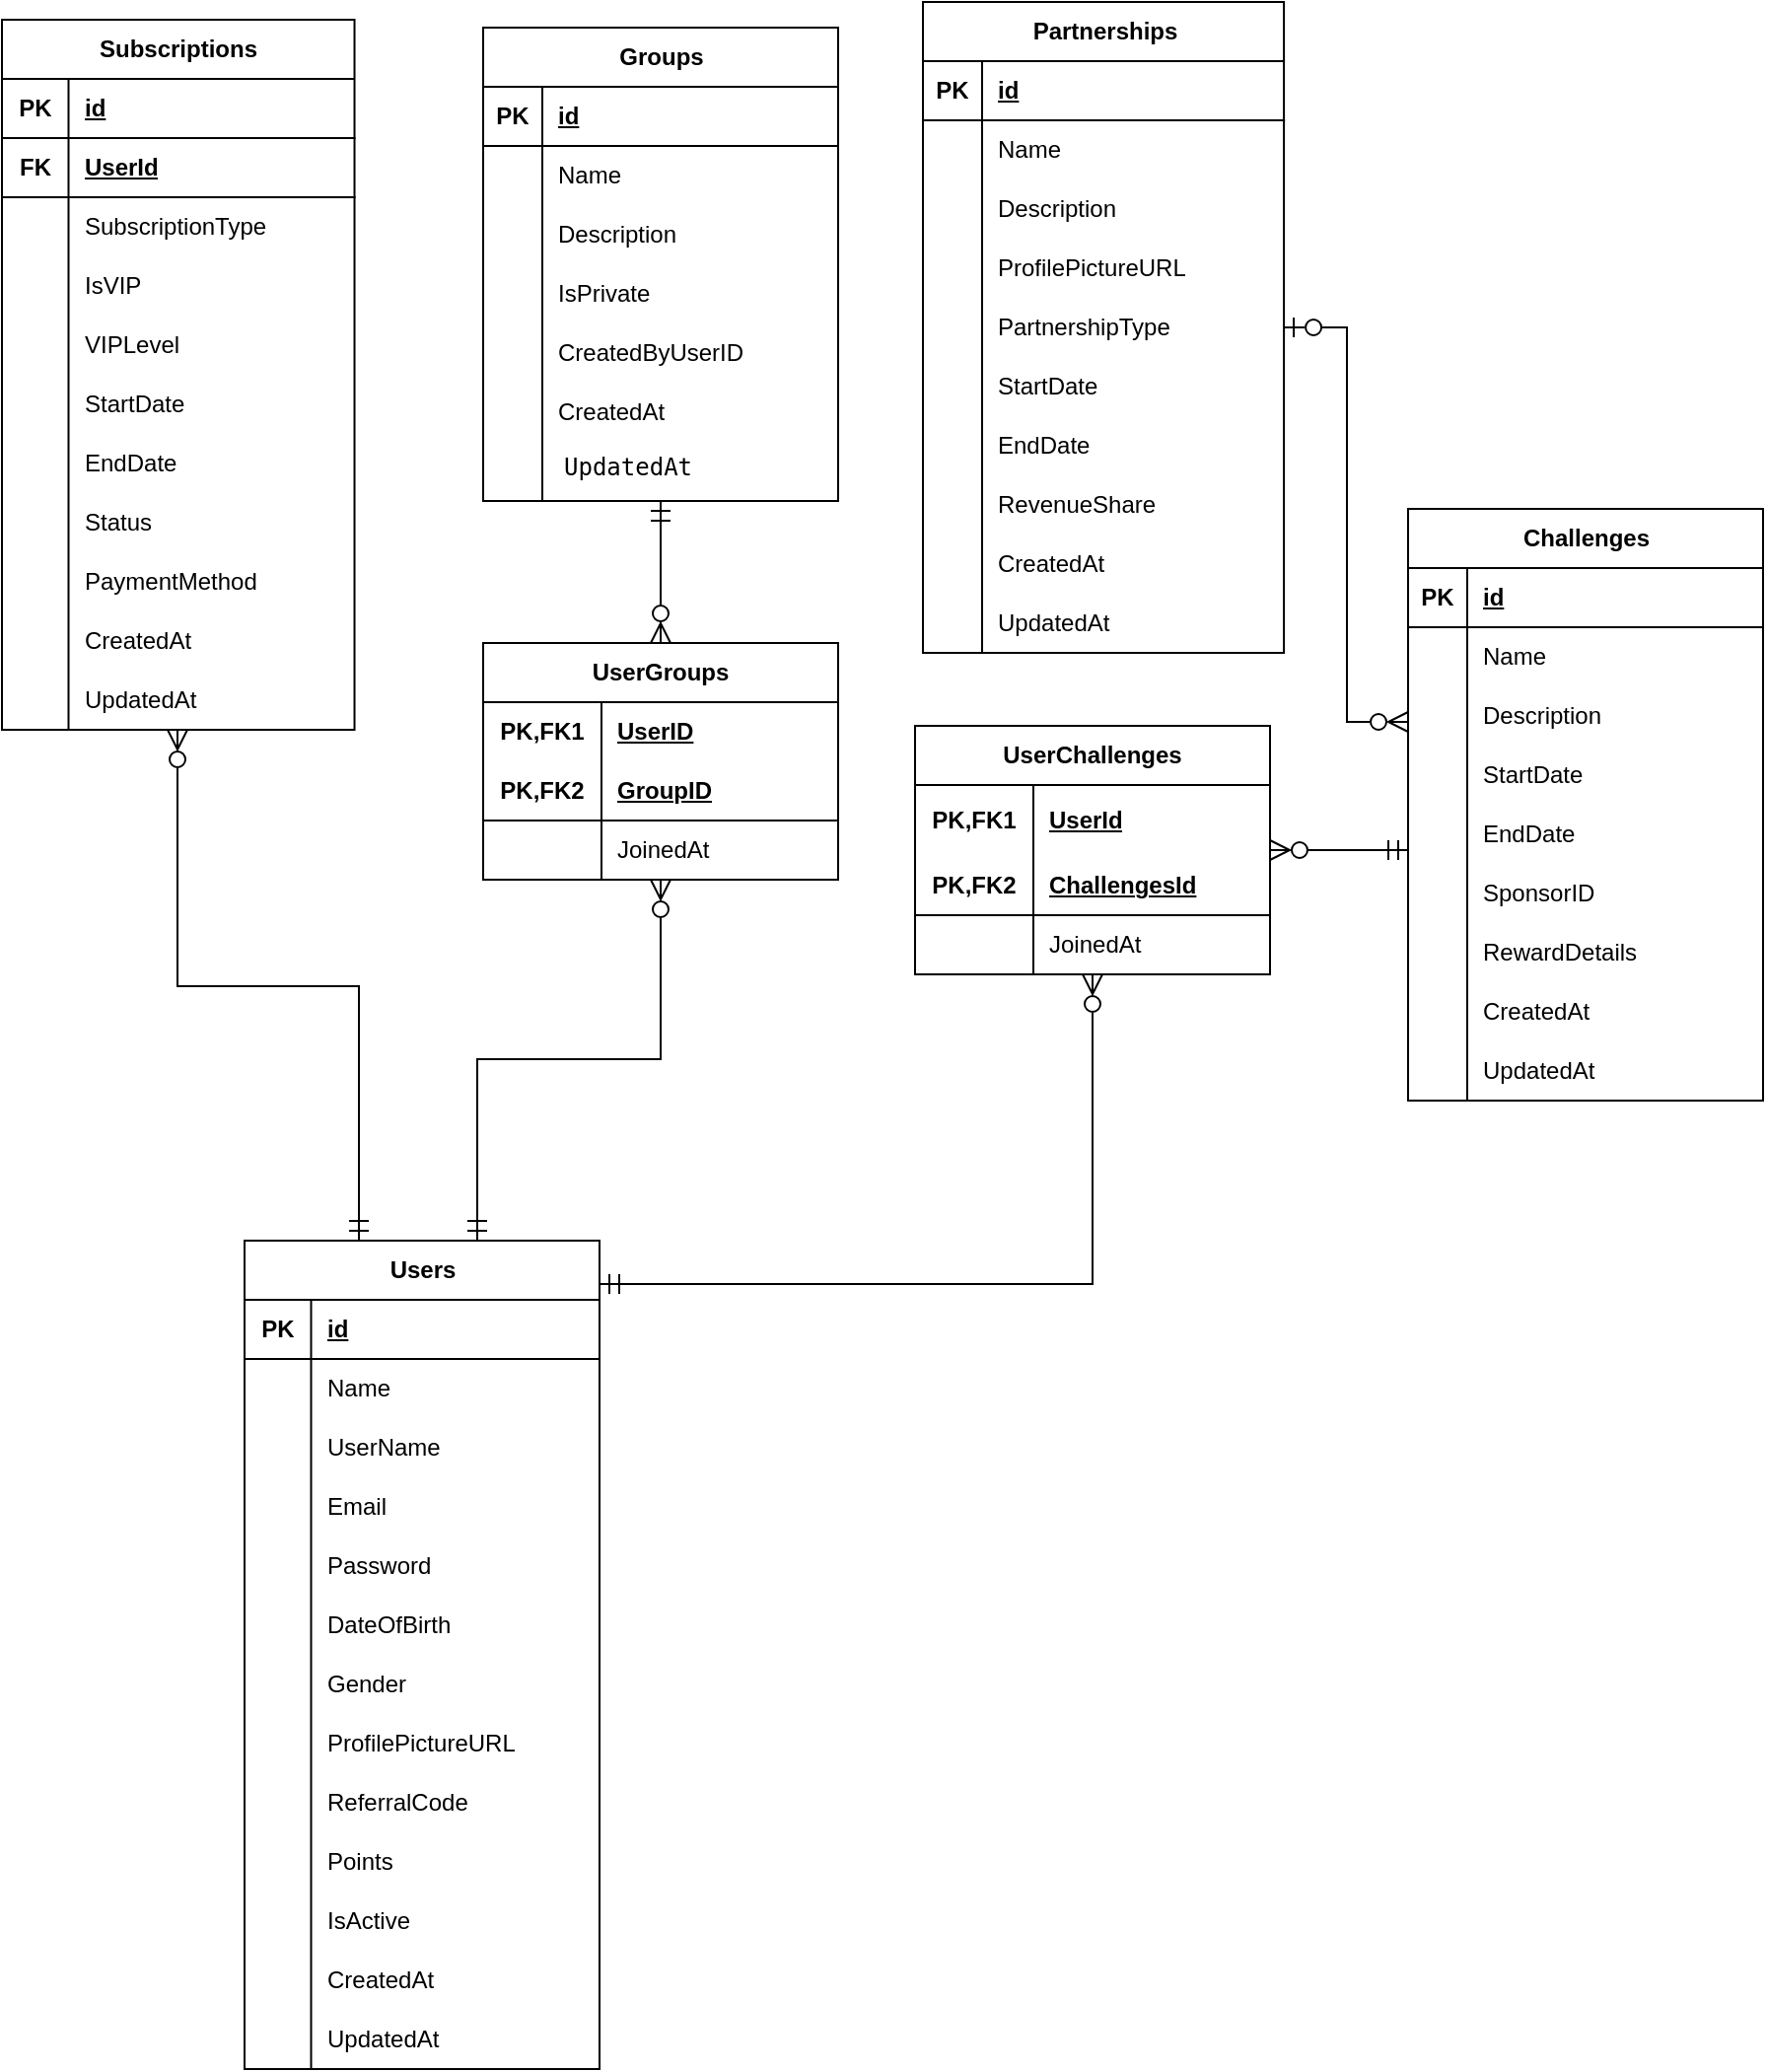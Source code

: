 <mxfile version="26.0.3">
  <diagram name="Página-1" id="V-b4yuuRr3QizdL4ovp2">
    <mxGraphModel dx="2093" dy="2727" grid="0" gridSize="10" guides="1" tooltips="1" connect="1" arrows="1" fold="1" page="0" pageScale="1" pageWidth="827" pageHeight="1169" math="0" shadow="0">
      <root>
        <mxCell id="0" />
        <mxCell id="1" parent="0" />
        <mxCell id="1EJ49BstGtNnwhhAlAts-114" style="edgeStyle=orthogonalEdgeStyle;rounded=0;orthogonalLoop=1;jettySize=auto;html=1;fontSize=12;startSize=8;endSize=8;endArrow=ERzeroToMany;endFill=0;startArrow=ERmandOne;startFill=0;" edge="1" parent="1" source="1EJ49BstGtNnwhhAlAts-1" target="1EJ49BstGtNnwhhAlAts-42">
          <mxGeometry relative="1" as="geometry">
            <Array as="points">
              <mxPoint x="-352" y="-533" />
              <mxPoint x="-444" y="-533" />
            </Array>
          </mxGeometry>
        </mxCell>
        <mxCell id="1EJ49BstGtNnwhhAlAts-249" style="edgeStyle=orthogonalEdgeStyle;rounded=0;orthogonalLoop=1;jettySize=auto;html=1;fontSize=12;startSize=8;endSize=8;endArrow=ERzeroToMany;endFill=0;startArrow=ERmandOne;startFill=0;" edge="1" parent="1" source="1EJ49BstGtNnwhhAlAts-1" target="1EJ49BstGtNnwhhAlAts-235">
          <mxGeometry relative="1" as="geometry">
            <Array as="points">
              <mxPoint x="20" y="-382" />
            </Array>
          </mxGeometry>
        </mxCell>
        <mxCell id="1EJ49BstGtNnwhhAlAts-1" value="Users" style="shape=table;startSize=30;container=1;collapsible=1;childLayout=tableLayout;fixedRows=1;rowLines=0;fontStyle=1;align=center;resizeLast=1;html=1;" vertex="1" parent="1">
          <mxGeometry x="-410" y="-404" width="180" height="420" as="geometry" />
        </mxCell>
        <mxCell id="1EJ49BstGtNnwhhAlAts-2" value="" style="shape=tableRow;horizontal=0;startSize=0;swimlaneHead=0;swimlaneBody=0;fillColor=none;collapsible=0;dropTarget=0;points=[[0,0.5],[1,0.5]];portConstraint=eastwest;top=0;left=0;right=0;bottom=1;" vertex="1" parent="1EJ49BstGtNnwhhAlAts-1">
          <mxGeometry y="30" width="180" height="30" as="geometry" />
        </mxCell>
        <mxCell id="1EJ49BstGtNnwhhAlAts-3" value="PK" style="shape=partialRectangle;connectable=0;fillColor=none;top=0;left=0;bottom=0;right=0;fontStyle=1;overflow=hidden;whiteSpace=wrap;html=1;" vertex="1" parent="1EJ49BstGtNnwhhAlAts-2">
          <mxGeometry width="33.75" height="30" as="geometry">
            <mxRectangle width="33.75" height="30" as="alternateBounds" />
          </mxGeometry>
        </mxCell>
        <mxCell id="1EJ49BstGtNnwhhAlAts-4" value="id" style="shape=partialRectangle;connectable=0;fillColor=none;top=0;left=0;bottom=0;right=0;align=left;spacingLeft=6;fontStyle=5;overflow=hidden;whiteSpace=wrap;html=1;" vertex="1" parent="1EJ49BstGtNnwhhAlAts-2">
          <mxGeometry x="33.75" width="146.25" height="30" as="geometry">
            <mxRectangle width="146.25" height="30" as="alternateBounds" />
          </mxGeometry>
        </mxCell>
        <mxCell id="1EJ49BstGtNnwhhAlAts-5" value="" style="shape=tableRow;horizontal=0;startSize=0;swimlaneHead=0;swimlaneBody=0;fillColor=none;collapsible=0;dropTarget=0;points=[[0,0.5],[1,0.5]];portConstraint=eastwest;top=0;left=0;right=0;bottom=0;" vertex="1" parent="1EJ49BstGtNnwhhAlAts-1">
          <mxGeometry y="60" width="180" height="30" as="geometry" />
        </mxCell>
        <mxCell id="1EJ49BstGtNnwhhAlAts-6" value="" style="shape=partialRectangle;connectable=0;fillColor=none;top=0;left=0;bottom=0;right=0;editable=1;overflow=hidden;whiteSpace=wrap;html=1;" vertex="1" parent="1EJ49BstGtNnwhhAlAts-5">
          <mxGeometry width="33.75" height="30" as="geometry">
            <mxRectangle width="33.75" height="30" as="alternateBounds" />
          </mxGeometry>
        </mxCell>
        <mxCell id="1EJ49BstGtNnwhhAlAts-7" value="Name" style="shape=partialRectangle;connectable=0;fillColor=none;top=0;left=0;bottom=0;right=0;align=left;spacingLeft=6;overflow=hidden;whiteSpace=wrap;html=1;" vertex="1" parent="1EJ49BstGtNnwhhAlAts-5">
          <mxGeometry x="33.75" width="146.25" height="30" as="geometry">
            <mxRectangle width="146.25" height="30" as="alternateBounds" />
          </mxGeometry>
        </mxCell>
        <mxCell id="1EJ49BstGtNnwhhAlAts-8" value="" style="shape=tableRow;horizontal=0;startSize=0;swimlaneHead=0;swimlaneBody=0;fillColor=none;collapsible=0;dropTarget=0;points=[[0,0.5],[1,0.5]];portConstraint=eastwest;top=0;left=0;right=0;bottom=0;" vertex="1" parent="1EJ49BstGtNnwhhAlAts-1">
          <mxGeometry y="90" width="180" height="30" as="geometry" />
        </mxCell>
        <mxCell id="1EJ49BstGtNnwhhAlAts-9" value="" style="shape=partialRectangle;connectable=0;fillColor=none;top=0;left=0;bottom=0;right=0;editable=1;overflow=hidden;whiteSpace=wrap;html=1;" vertex="1" parent="1EJ49BstGtNnwhhAlAts-8">
          <mxGeometry width="33.75" height="30" as="geometry">
            <mxRectangle width="33.75" height="30" as="alternateBounds" />
          </mxGeometry>
        </mxCell>
        <mxCell id="1EJ49BstGtNnwhhAlAts-10" value="UserName" style="shape=partialRectangle;connectable=0;fillColor=none;top=0;left=0;bottom=0;right=0;align=left;spacingLeft=6;overflow=hidden;whiteSpace=wrap;html=1;" vertex="1" parent="1EJ49BstGtNnwhhAlAts-8">
          <mxGeometry x="33.75" width="146.25" height="30" as="geometry">
            <mxRectangle width="146.25" height="30" as="alternateBounds" />
          </mxGeometry>
        </mxCell>
        <mxCell id="1EJ49BstGtNnwhhAlAts-11" value="" style="shape=tableRow;horizontal=0;startSize=0;swimlaneHead=0;swimlaneBody=0;fillColor=none;collapsible=0;dropTarget=0;points=[[0,0.5],[1,0.5]];portConstraint=eastwest;top=0;left=0;right=0;bottom=0;" vertex="1" parent="1EJ49BstGtNnwhhAlAts-1">
          <mxGeometry y="120" width="180" height="30" as="geometry" />
        </mxCell>
        <mxCell id="1EJ49BstGtNnwhhAlAts-12" value="" style="shape=partialRectangle;connectable=0;fillColor=none;top=0;left=0;bottom=0;right=0;editable=1;overflow=hidden;whiteSpace=wrap;html=1;" vertex="1" parent="1EJ49BstGtNnwhhAlAts-11">
          <mxGeometry width="33.75" height="30" as="geometry">
            <mxRectangle width="33.75" height="30" as="alternateBounds" />
          </mxGeometry>
        </mxCell>
        <mxCell id="1EJ49BstGtNnwhhAlAts-13" value="Email" style="shape=partialRectangle;connectable=0;fillColor=none;top=0;left=0;bottom=0;right=0;align=left;spacingLeft=6;overflow=hidden;whiteSpace=wrap;html=1;" vertex="1" parent="1EJ49BstGtNnwhhAlAts-11">
          <mxGeometry x="33.75" width="146.25" height="30" as="geometry">
            <mxRectangle width="146.25" height="30" as="alternateBounds" />
          </mxGeometry>
        </mxCell>
        <mxCell id="1EJ49BstGtNnwhhAlAts-14" value="" style="shape=tableRow;horizontal=0;startSize=0;swimlaneHead=0;swimlaneBody=0;fillColor=none;collapsible=0;dropTarget=0;points=[[0,0.5],[1,0.5]];portConstraint=eastwest;top=0;left=0;right=0;bottom=0;" vertex="1" parent="1EJ49BstGtNnwhhAlAts-1">
          <mxGeometry y="150" width="180" height="30" as="geometry" />
        </mxCell>
        <mxCell id="1EJ49BstGtNnwhhAlAts-15" value="" style="shape=partialRectangle;connectable=0;fillColor=none;top=0;left=0;bottom=0;right=0;editable=1;overflow=hidden;whiteSpace=wrap;html=1;" vertex="1" parent="1EJ49BstGtNnwhhAlAts-14">
          <mxGeometry width="33.75" height="30" as="geometry">
            <mxRectangle width="33.75" height="30" as="alternateBounds" />
          </mxGeometry>
        </mxCell>
        <mxCell id="1EJ49BstGtNnwhhAlAts-16" value="Password" style="shape=partialRectangle;connectable=0;fillColor=none;top=0;left=0;bottom=0;right=0;align=left;spacingLeft=6;overflow=hidden;whiteSpace=wrap;html=1;" vertex="1" parent="1EJ49BstGtNnwhhAlAts-14">
          <mxGeometry x="33.75" width="146.25" height="30" as="geometry">
            <mxRectangle width="146.25" height="30" as="alternateBounds" />
          </mxGeometry>
        </mxCell>
        <mxCell id="1EJ49BstGtNnwhhAlAts-17" value="" style="shape=tableRow;horizontal=0;startSize=0;swimlaneHead=0;swimlaneBody=0;fillColor=none;collapsible=0;dropTarget=0;points=[[0,0.5],[1,0.5]];portConstraint=eastwest;top=0;left=0;right=0;bottom=0;" vertex="1" parent="1EJ49BstGtNnwhhAlAts-1">
          <mxGeometry y="180" width="180" height="30" as="geometry" />
        </mxCell>
        <mxCell id="1EJ49BstGtNnwhhAlAts-18" value="" style="shape=partialRectangle;connectable=0;fillColor=none;top=0;left=0;bottom=0;right=0;editable=1;overflow=hidden;whiteSpace=wrap;html=1;" vertex="1" parent="1EJ49BstGtNnwhhAlAts-17">
          <mxGeometry width="33.75" height="30" as="geometry">
            <mxRectangle width="33.75" height="30" as="alternateBounds" />
          </mxGeometry>
        </mxCell>
        <mxCell id="1EJ49BstGtNnwhhAlAts-19" value="DateOfBirth" style="shape=partialRectangle;connectable=0;fillColor=none;top=0;left=0;bottom=0;right=0;align=left;spacingLeft=6;overflow=hidden;whiteSpace=wrap;html=1;" vertex="1" parent="1EJ49BstGtNnwhhAlAts-17">
          <mxGeometry x="33.75" width="146.25" height="30" as="geometry">
            <mxRectangle width="146.25" height="30" as="alternateBounds" />
          </mxGeometry>
        </mxCell>
        <mxCell id="1EJ49BstGtNnwhhAlAts-20" value="" style="shape=tableRow;horizontal=0;startSize=0;swimlaneHead=0;swimlaneBody=0;fillColor=none;collapsible=0;dropTarget=0;points=[[0,0.5],[1,0.5]];portConstraint=eastwest;top=0;left=0;right=0;bottom=0;" vertex="1" parent="1EJ49BstGtNnwhhAlAts-1">
          <mxGeometry y="210" width="180" height="30" as="geometry" />
        </mxCell>
        <mxCell id="1EJ49BstGtNnwhhAlAts-21" value="" style="shape=partialRectangle;connectable=0;fillColor=none;top=0;left=0;bottom=0;right=0;editable=1;overflow=hidden;whiteSpace=wrap;html=1;" vertex="1" parent="1EJ49BstGtNnwhhAlAts-20">
          <mxGeometry width="33.75" height="30" as="geometry">
            <mxRectangle width="33.75" height="30" as="alternateBounds" />
          </mxGeometry>
        </mxCell>
        <mxCell id="1EJ49BstGtNnwhhAlAts-22" value="Gender" style="shape=partialRectangle;connectable=0;fillColor=none;top=0;left=0;bottom=0;right=0;align=left;spacingLeft=6;overflow=hidden;whiteSpace=wrap;html=1;" vertex="1" parent="1EJ49BstGtNnwhhAlAts-20">
          <mxGeometry x="33.75" width="146.25" height="30" as="geometry">
            <mxRectangle width="146.25" height="30" as="alternateBounds" />
          </mxGeometry>
        </mxCell>
        <mxCell id="1EJ49BstGtNnwhhAlAts-23" value="" style="shape=tableRow;horizontal=0;startSize=0;swimlaneHead=0;swimlaneBody=0;fillColor=none;collapsible=0;dropTarget=0;points=[[0,0.5],[1,0.5]];portConstraint=eastwest;top=0;left=0;right=0;bottom=0;" vertex="1" parent="1EJ49BstGtNnwhhAlAts-1">
          <mxGeometry y="240" width="180" height="30" as="geometry" />
        </mxCell>
        <mxCell id="1EJ49BstGtNnwhhAlAts-24" value="" style="shape=partialRectangle;connectable=0;fillColor=none;top=0;left=0;bottom=0;right=0;editable=1;overflow=hidden;whiteSpace=wrap;html=1;" vertex="1" parent="1EJ49BstGtNnwhhAlAts-23">
          <mxGeometry width="33.75" height="30" as="geometry">
            <mxRectangle width="33.75" height="30" as="alternateBounds" />
          </mxGeometry>
        </mxCell>
        <mxCell id="1EJ49BstGtNnwhhAlAts-25" value="ProfilePictureURL" style="shape=partialRectangle;connectable=0;fillColor=none;top=0;left=0;bottom=0;right=0;align=left;spacingLeft=6;overflow=hidden;whiteSpace=wrap;html=1;" vertex="1" parent="1EJ49BstGtNnwhhAlAts-23">
          <mxGeometry x="33.75" width="146.25" height="30" as="geometry">
            <mxRectangle width="146.25" height="30" as="alternateBounds" />
          </mxGeometry>
        </mxCell>
        <mxCell id="1EJ49BstGtNnwhhAlAts-26" value="" style="shape=tableRow;horizontal=0;startSize=0;swimlaneHead=0;swimlaneBody=0;fillColor=none;collapsible=0;dropTarget=0;points=[[0,0.5],[1,0.5]];portConstraint=eastwest;top=0;left=0;right=0;bottom=0;" vertex="1" parent="1EJ49BstGtNnwhhAlAts-1">
          <mxGeometry y="270" width="180" height="30" as="geometry" />
        </mxCell>
        <mxCell id="1EJ49BstGtNnwhhAlAts-27" value="" style="shape=partialRectangle;connectable=0;fillColor=none;top=0;left=0;bottom=0;right=0;editable=1;overflow=hidden;whiteSpace=wrap;html=1;" vertex="1" parent="1EJ49BstGtNnwhhAlAts-26">
          <mxGeometry width="33.75" height="30" as="geometry">
            <mxRectangle width="33.75" height="30" as="alternateBounds" />
          </mxGeometry>
        </mxCell>
        <mxCell id="1EJ49BstGtNnwhhAlAts-28" value="ReferralCode" style="shape=partialRectangle;connectable=0;fillColor=none;top=0;left=0;bottom=0;right=0;align=left;spacingLeft=6;overflow=hidden;whiteSpace=wrap;html=1;" vertex="1" parent="1EJ49BstGtNnwhhAlAts-26">
          <mxGeometry x="33.75" width="146.25" height="30" as="geometry">
            <mxRectangle width="146.25" height="30" as="alternateBounds" />
          </mxGeometry>
        </mxCell>
        <mxCell id="1EJ49BstGtNnwhhAlAts-29" value="" style="shape=tableRow;horizontal=0;startSize=0;swimlaneHead=0;swimlaneBody=0;fillColor=none;collapsible=0;dropTarget=0;points=[[0,0.5],[1,0.5]];portConstraint=eastwest;top=0;left=0;right=0;bottom=0;" vertex="1" parent="1EJ49BstGtNnwhhAlAts-1">
          <mxGeometry y="300" width="180" height="30" as="geometry" />
        </mxCell>
        <mxCell id="1EJ49BstGtNnwhhAlAts-30" value="" style="shape=partialRectangle;connectable=0;fillColor=none;top=0;left=0;bottom=0;right=0;editable=1;overflow=hidden;whiteSpace=wrap;html=1;" vertex="1" parent="1EJ49BstGtNnwhhAlAts-29">
          <mxGeometry width="33.75" height="30" as="geometry">
            <mxRectangle width="33.75" height="30" as="alternateBounds" />
          </mxGeometry>
        </mxCell>
        <mxCell id="1EJ49BstGtNnwhhAlAts-31" value="Points" style="shape=partialRectangle;connectable=0;fillColor=none;top=0;left=0;bottom=0;right=0;align=left;spacingLeft=6;overflow=hidden;whiteSpace=wrap;html=1;" vertex="1" parent="1EJ49BstGtNnwhhAlAts-29">
          <mxGeometry x="33.75" width="146.25" height="30" as="geometry">
            <mxRectangle width="146.25" height="30" as="alternateBounds" />
          </mxGeometry>
        </mxCell>
        <mxCell id="1EJ49BstGtNnwhhAlAts-32" value="" style="shape=tableRow;horizontal=0;startSize=0;swimlaneHead=0;swimlaneBody=0;fillColor=none;collapsible=0;dropTarget=0;points=[[0,0.5],[1,0.5]];portConstraint=eastwest;top=0;left=0;right=0;bottom=0;" vertex="1" parent="1EJ49BstGtNnwhhAlAts-1">
          <mxGeometry y="330" width="180" height="30" as="geometry" />
        </mxCell>
        <mxCell id="1EJ49BstGtNnwhhAlAts-33" value="" style="shape=partialRectangle;connectable=0;fillColor=none;top=0;left=0;bottom=0;right=0;editable=1;overflow=hidden;whiteSpace=wrap;html=1;" vertex="1" parent="1EJ49BstGtNnwhhAlAts-32">
          <mxGeometry width="33.75" height="30" as="geometry">
            <mxRectangle width="33.75" height="30" as="alternateBounds" />
          </mxGeometry>
        </mxCell>
        <mxCell id="1EJ49BstGtNnwhhAlAts-34" value="IsActive" style="shape=partialRectangle;connectable=0;fillColor=none;top=0;left=0;bottom=0;right=0;align=left;spacingLeft=6;overflow=hidden;whiteSpace=wrap;html=1;" vertex="1" parent="1EJ49BstGtNnwhhAlAts-32">
          <mxGeometry x="33.75" width="146.25" height="30" as="geometry">
            <mxRectangle width="146.25" height="30" as="alternateBounds" />
          </mxGeometry>
        </mxCell>
        <mxCell id="1EJ49BstGtNnwhhAlAts-35" value="" style="shape=tableRow;horizontal=0;startSize=0;swimlaneHead=0;swimlaneBody=0;fillColor=none;collapsible=0;dropTarget=0;points=[[0,0.5],[1,0.5]];portConstraint=eastwest;top=0;left=0;right=0;bottom=0;" vertex="1" parent="1EJ49BstGtNnwhhAlAts-1">
          <mxGeometry y="360" width="180" height="30" as="geometry" />
        </mxCell>
        <mxCell id="1EJ49BstGtNnwhhAlAts-36" value="" style="shape=partialRectangle;connectable=0;fillColor=none;top=0;left=0;bottom=0;right=0;editable=1;overflow=hidden;whiteSpace=wrap;html=1;" vertex="1" parent="1EJ49BstGtNnwhhAlAts-35">
          <mxGeometry width="33.75" height="30" as="geometry">
            <mxRectangle width="33.75" height="30" as="alternateBounds" />
          </mxGeometry>
        </mxCell>
        <mxCell id="1EJ49BstGtNnwhhAlAts-37" value="CreatedAt" style="shape=partialRectangle;connectable=0;fillColor=none;top=0;left=0;bottom=0;right=0;align=left;spacingLeft=6;overflow=hidden;whiteSpace=wrap;html=1;" vertex="1" parent="1EJ49BstGtNnwhhAlAts-35">
          <mxGeometry x="33.75" width="146.25" height="30" as="geometry">
            <mxRectangle width="146.25" height="30" as="alternateBounds" />
          </mxGeometry>
        </mxCell>
        <mxCell id="1EJ49BstGtNnwhhAlAts-38" value="" style="shape=tableRow;horizontal=0;startSize=0;swimlaneHead=0;swimlaneBody=0;fillColor=none;collapsible=0;dropTarget=0;points=[[0,0.5],[1,0.5]];portConstraint=eastwest;top=0;left=0;right=0;bottom=0;" vertex="1" parent="1EJ49BstGtNnwhhAlAts-1">
          <mxGeometry y="390" width="180" height="30" as="geometry" />
        </mxCell>
        <mxCell id="1EJ49BstGtNnwhhAlAts-39" value="" style="shape=partialRectangle;connectable=0;fillColor=none;top=0;left=0;bottom=0;right=0;editable=1;overflow=hidden;whiteSpace=wrap;html=1;" vertex="1" parent="1EJ49BstGtNnwhhAlAts-38">
          <mxGeometry width="33.75" height="30" as="geometry">
            <mxRectangle width="33.75" height="30" as="alternateBounds" />
          </mxGeometry>
        </mxCell>
        <mxCell id="1EJ49BstGtNnwhhAlAts-40" value="UpdatedAt" style="shape=partialRectangle;connectable=0;fillColor=none;top=0;left=0;bottom=0;right=0;align=left;spacingLeft=6;overflow=hidden;whiteSpace=wrap;html=1;" vertex="1" parent="1EJ49BstGtNnwhhAlAts-38">
          <mxGeometry x="33.75" width="146.25" height="30" as="geometry">
            <mxRectangle width="146.25" height="30" as="alternateBounds" />
          </mxGeometry>
        </mxCell>
        <mxCell id="1EJ49BstGtNnwhhAlAts-42" value="Subscriptions " style="shape=table;startSize=30;container=1;collapsible=1;childLayout=tableLayout;fixedRows=1;rowLines=0;fontStyle=1;align=center;resizeLast=1;html=1;" vertex="1" parent="1">
          <mxGeometry x="-533" y="-1023" width="178.759" height="360" as="geometry" />
        </mxCell>
        <mxCell id="1EJ49BstGtNnwhhAlAts-43" value="" style="shape=tableRow;horizontal=0;startSize=0;swimlaneHead=0;swimlaneBody=0;fillColor=none;collapsible=0;dropTarget=0;points=[[0,0.5],[1,0.5]];portConstraint=eastwest;top=0;left=0;right=0;bottom=1;" vertex="1" parent="1EJ49BstGtNnwhhAlAts-42">
          <mxGeometry y="30" width="178.759" height="30" as="geometry" />
        </mxCell>
        <mxCell id="1EJ49BstGtNnwhhAlAts-44" value="PK" style="shape=partialRectangle;connectable=0;fillColor=none;top=0;left=0;bottom=0;right=0;fontStyle=1;overflow=hidden;whiteSpace=wrap;html=1;" vertex="1" parent="1EJ49BstGtNnwhhAlAts-43">
          <mxGeometry width="33.75" height="30" as="geometry">
            <mxRectangle width="33.75" height="30" as="alternateBounds" />
          </mxGeometry>
        </mxCell>
        <mxCell id="1EJ49BstGtNnwhhAlAts-45" value="id" style="shape=partialRectangle;connectable=0;fillColor=none;top=0;left=0;bottom=0;right=0;align=left;spacingLeft=6;fontStyle=5;overflow=hidden;whiteSpace=wrap;html=1;" vertex="1" parent="1EJ49BstGtNnwhhAlAts-43">
          <mxGeometry x="33.75" width="145.009" height="30" as="geometry">
            <mxRectangle width="145.009" height="30" as="alternateBounds" />
          </mxGeometry>
        </mxCell>
        <mxCell id="1EJ49BstGtNnwhhAlAts-82" value="" style="shape=tableRow;horizontal=0;startSize=0;swimlaneHead=0;swimlaneBody=0;fillColor=none;collapsible=0;dropTarget=0;points=[[0,0.5],[1,0.5]];portConstraint=eastwest;top=0;left=0;right=0;bottom=1;" vertex="1" parent="1EJ49BstGtNnwhhAlAts-42">
          <mxGeometry y="60" width="178.759" height="30" as="geometry" />
        </mxCell>
        <mxCell id="1EJ49BstGtNnwhhAlAts-83" value="FK" style="shape=partialRectangle;connectable=0;fillColor=none;top=0;left=0;bottom=0;right=0;fontStyle=1;overflow=hidden;whiteSpace=wrap;html=1;" vertex="1" parent="1EJ49BstGtNnwhhAlAts-82">
          <mxGeometry width="33.75" height="30" as="geometry">
            <mxRectangle width="33.75" height="30" as="alternateBounds" />
          </mxGeometry>
        </mxCell>
        <mxCell id="1EJ49BstGtNnwhhAlAts-84" value="UserId" style="shape=partialRectangle;connectable=0;fillColor=none;top=0;left=0;bottom=0;right=0;align=left;spacingLeft=6;fontStyle=5;overflow=hidden;whiteSpace=wrap;html=1;" vertex="1" parent="1EJ49BstGtNnwhhAlAts-82">
          <mxGeometry x="33.75" width="145.009" height="30" as="geometry">
            <mxRectangle width="145.009" height="30" as="alternateBounds" />
          </mxGeometry>
        </mxCell>
        <mxCell id="1EJ49BstGtNnwhhAlAts-46" value="" style="shape=tableRow;horizontal=0;startSize=0;swimlaneHead=0;swimlaneBody=0;fillColor=none;collapsible=0;dropTarget=0;points=[[0,0.5],[1,0.5]];portConstraint=eastwest;top=0;left=0;right=0;bottom=0;" vertex="1" parent="1EJ49BstGtNnwhhAlAts-42">
          <mxGeometry y="90" width="178.759" height="30" as="geometry" />
        </mxCell>
        <mxCell id="1EJ49BstGtNnwhhAlAts-47" value="" style="shape=partialRectangle;connectable=0;fillColor=none;top=0;left=0;bottom=0;right=0;editable=1;overflow=hidden;whiteSpace=wrap;html=1;" vertex="1" parent="1EJ49BstGtNnwhhAlAts-46">
          <mxGeometry width="33.75" height="30" as="geometry">
            <mxRectangle width="33.75" height="30" as="alternateBounds" />
          </mxGeometry>
        </mxCell>
        <mxCell id="1EJ49BstGtNnwhhAlAts-48" value="SubscriptionType" style="shape=partialRectangle;connectable=0;fillColor=none;top=0;left=0;bottom=0;right=0;align=left;spacingLeft=6;overflow=hidden;whiteSpace=wrap;html=1;" vertex="1" parent="1EJ49BstGtNnwhhAlAts-46">
          <mxGeometry x="33.75" width="145.009" height="30" as="geometry">
            <mxRectangle width="145.009" height="30" as="alternateBounds" />
          </mxGeometry>
        </mxCell>
        <mxCell id="1EJ49BstGtNnwhhAlAts-116" value="" style="shape=tableRow;horizontal=0;startSize=0;swimlaneHead=0;swimlaneBody=0;fillColor=none;collapsible=0;dropTarget=0;points=[[0,0.5],[1,0.5]];portConstraint=eastwest;top=0;left=0;right=0;bottom=0;" vertex="1" parent="1EJ49BstGtNnwhhAlAts-42">
          <mxGeometry y="120" width="178.759" height="30" as="geometry" />
        </mxCell>
        <mxCell id="1EJ49BstGtNnwhhAlAts-117" value="" style="shape=partialRectangle;connectable=0;fillColor=none;top=0;left=0;bottom=0;right=0;editable=1;overflow=hidden;whiteSpace=wrap;html=1;" vertex="1" parent="1EJ49BstGtNnwhhAlAts-116">
          <mxGeometry width="33.75" height="30" as="geometry">
            <mxRectangle width="33.75" height="30" as="alternateBounds" />
          </mxGeometry>
        </mxCell>
        <mxCell id="1EJ49BstGtNnwhhAlAts-118" value="IsVIP" style="shape=partialRectangle;connectable=0;fillColor=none;top=0;left=0;bottom=0;right=0;align=left;spacingLeft=6;overflow=hidden;whiteSpace=wrap;html=1;" vertex="1" parent="1EJ49BstGtNnwhhAlAts-116">
          <mxGeometry x="33.75" width="145.009" height="30" as="geometry">
            <mxRectangle width="145.009" height="30" as="alternateBounds" />
          </mxGeometry>
        </mxCell>
        <mxCell id="1EJ49BstGtNnwhhAlAts-119" value="" style="shape=tableRow;horizontal=0;startSize=0;swimlaneHead=0;swimlaneBody=0;fillColor=none;collapsible=0;dropTarget=0;points=[[0,0.5],[1,0.5]];portConstraint=eastwest;top=0;left=0;right=0;bottom=0;" vertex="1" parent="1EJ49BstGtNnwhhAlAts-42">
          <mxGeometry y="150" width="178.759" height="30" as="geometry" />
        </mxCell>
        <mxCell id="1EJ49BstGtNnwhhAlAts-120" value="" style="shape=partialRectangle;connectable=0;fillColor=none;top=0;left=0;bottom=0;right=0;editable=1;overflow=hidden;whiteSpace=wrap;html=1;" vertex="1" parent="1EJ49BstGtNnwhhAlAts-119">
          <mxGeometry width="33.75" height="30" as="geometry">
            <mxRectangle width="33.75" height="30" as="alternateBounds" />
          </mxGeometry>
        </mxCell>
        <mxCell id="1EJ49BstGtNnwhhAlAts-121" value="VIPLevel" style="shape=partialRectangle;connectable=0;fillColor=none;top=0;left=0;bottom=0;right=0;align=left;spacingLeft=6;overflow=hidden;whiteSpace=wrap;html=1;" vertex="1" parent="1EJ49BstGtNnwhhAlAts-119">
          <mxGeometry x="33.75" width="145.009" height="30" as="geometry">
            <mxRectangle width="145.009" height="30" as="alternateBounds" />
          </mxGeometry>
        </mxCell>
        <mxCell id="1EJ49BstGtNnwhhAlAts-49" value="" style="shape=tableRow;horizontal=0;startSize=0;swimlaneHead=0;swimlaneBody=0;fillColor=none;collapsible=0;dropTarget=0;points=[[0,0.5],[1,0.5]];portConstraint=eastwest;top=0;left=0;right=0;bottom=0;" vertex="1" parent="1EJ49BstGtNnwhhAlAts-42">
          <mxGeometry y="180" width="178.759" height="30" as="geometry" />
        </mxCell>
        <mxCell id="1EJ49BstGtNnwhhAlAts-50" value="" style="shape=partialRectangle;connectable=0;fillColor=none;top=0;left=0;bottom=0;right=0;editable=1;overflow=hidden;whiteSpace=wrap;html=1;" vertex="1" parent="1EJ49BstGtNnwhhAlAts-49">
          <mxGeometry width="33.75" height="30" as="geometry">
            <mxRectangle width="33.75" height="30" as="alternateBounds" />
          </mxGeometry>
        </mxCell>
        <mxCell id="1EJ49BstGtNnwhhAlAts-51" value="StartDate" style="shape=partialRectangle;connectable=0;fillColor=none;top=0;left=0;bottom=0;right=0;align=left;spacingLeft=6;overflow=hidden;whiteSpace=wrap;html=1;" vertex="1" parent="1EJ49BstGtNnwhhAlAts-49">
          <mxGeometry x="33.75" width="145.009" height="30" as="geometry">
            <mxRectangle width="145.009" height="30" as="alternateBounds" />
          </mxGeometry>
        </mxCell>
        <mxCell id="1EJ49BstGtNnwhhAlAts-52" value="" style="shape=tableRow;horizontal=0;startSize=0;swimlaneHead=0;swimlaneBody=0;fillColor=none;collapsible=0;dropTarget=0;points=[[0,0.5],[1,0.5]];portConstraint=eastwest;top=0;left=0;right=0;bottom=0;" vertex="1" parent="1EJ49BstGtNnwhhAlAts-42">
          <mxGeometry y="210" width="178.759" height="30" as="geometry" />
        </mxCell>
        <mxCell id="1EJ49BstGtNnwhhAlAts-53" value="" style="shape=partialRectangle;connectable=0;fillColor=none;top=0;left=0;bottom=0;right=0;editable=1;overflow=hidden;whiteSpace=wrap;html=1;" vertex="1" parent="1EJ49BstGtNnwhhAlAts-52">
          <mxGeometry width="33.75" height="30" as="geometry">
            <mxRectangle width="33.75" height="30" as="alternateBounds" />
          </mxGeometry>
        </mxCell>
        <mxCell id="1EJ49BstGtNnwhhAlAts-54" value="EndDate" style="shape=partialRectangle;connectable=0;fillColor=none;top=0;left=0;bottom=0;right=0;align=left;spacingLeft=6;overflow=hidden;whiteSpace=wrap;html=1;" vertex="1" parent="1EJ49BstGtNnwhhAlAts-52">
          <mxGeometry x="33.75" width="145.009" height="30" as="geometry">
            <mxRectangle width="145.009" height="30" as="alternateBounds" />
          </mxGeometry>
        </mxCell>
        <mxCell id="1EJ49BstGtNnwhhAlAts-55" value="" style="shape=tableRow;horizontal=0;startSize=0;swimlaneHead=0;swimlaneBody=0;fillColor=none;collapsible=0;dropTarget=0;points=[[0,0.5],[1,0.5]];portConstraint=eastwest;top=0;left=0;right=0;bottom=0;" vertex="1" parent="1EJ49BstGtNnwhhAlAts-42">
          <mxGeometry y="240" width="178.759" height="30" as="geometry" />
        </mxCell>
        <mxCell id="1EJ49BstGtNnwhhAlAts-56" value="" style="shape=partialRectangle;connectable=0;fillColor=none;top=0;left=0;bottom=0;right=0;editable=1;overflow=hidden;whiteSpace=wrap;html=1;" vertex="1" parent="1EJ49BstGtNnwhhAlAts-55">
          <mxGeometry width="33.75" height="30" as="geometry">
            <mxRectangle width="33.75" height="30" as="alternateBounds" />
          </mxGeometry>
        </mxCell>
        <mxCell id="1EJ49BstGtNnwhhAlAts-57" value="Status" style="shape=partialRectangle;connectable=0;fillColor=none;top=0;left=0;bottom=0;right=0;align=left;spacingLeft=6;overflow=hidden;whiteSpace=wrap;html=1;" vertex="1" parent="1EJ49BstGtNnwhhAlAts-55">
          <mxGeometry x="33.75" width="145.009" height="30" as="geometry">
            <mxRectangle width="145.009" height="30" as="alternateBounds" />
          </mxGeometry>
        </mxCell>
        <mxCell id="1EJ49BstGtNnwhhAlAts-58" value="" style="shape=tableRow;horizontal=0;startSize=0;swimlaneHead=0;swimlaneBody=0;fillColor=none;collapsible=0;dropTarget=0;points=[[0,0.5],[1,0.5]];portConstraint=eastwest;top=0;left=0;right=0;bottom=0;" vertex="1" parent="1EJ49BstGtNnwhhAlAts-42">
          <mxGeometry y="270" width="178.759" height="30" as="geometry" />
        </mxCell>
        <mxCell id="1EJ49BstGtNnwhhAlAts-59" value="" style="shape=partialRectangle;connectable=0;fillColor=none;top=0;left=0;bottom=0;right=0;editable=1;overflow=hidden;whiteSpace=wrap;html=1;" vertex="1" parent="1EJ49BstGtNnwhhAlAts-58">
          <mxGeometry width="33.75" height="30" as="geometry">
            <mxRectangle width="33.75" height="30" as="alternateBounds" />
          </mxGeometry>
        </mxCell>
        <mxCell id="1EJ49BstGtNnwhhAlAts-60" value="PaymentMethod" style="shape=partialRectangle;connectable=0;fillColor=none;top=0;left=0;bottom=0;right=0;align=left;spacingLeft=6;overflow=hidden;whiteSpace=wrap;html=1;" vertex="1" parent="1EJ49BstGtNnwhhAlAts-58">
          <mxGeometry x="33.75" width="145.009" height="30" as="geometry">
            <mxRectangle width="145.009" height="30" as="alternateBounds" />
          </mxGeometry>
        </mxCell>
        <mxCell id="1EJ49BstGtNnwhhAlAts-61" value="" style="shape=tableRow;horizontal=0;startSize=0;swimlaneHead=0;swimlaneBody=0;fillColor=none;collapsible=0;dropTarget=0;points=[[0,0.5],[1,0.5]];portConstraint=eastwest;top=0;left=0;right=0;bottom=0;" vertex="1" parent="1EJ49BstGtNnwhhAlAts-42">
          <mxGeometry y="300" width="178.759" height="30" as="geometry" />
        </mxCell>
        <mxCell id="1EJ49BstGtNnwhhAlAts-62" value="" style="shape=partialRectangle;connectable=0;fillColor=none;top=0;left=0;bottom=0;right=0;editable=1;overflow=hidden;whiteSpace=wrap;html=1;" vertex="1" parent="1EJ49BstGtNnwhhAlAts-61">
          <mxGeometry width="33.75" height="30" as="geometry">
            <mxRectangle width="33.75" height="30" as="alternateBounds" />
          </mxGeometry>
        </mxCell>
        <mxCell id="1EJ49BstGtNnwhhAlAts-63" value="CreatedAt" style="shape=partialRectangle;connectable=0;fillColor=none;top=0;left=0;bottom=0;right=0;align=left;spacingLeft=6;overflow=hidden;whiteSpace=wrap;html=1;" vertex="1" parent="1EJ49BstGtNnwhhAlAts-61">
          <mxGeometry x="33.75" width="145.009" height="30" as="geometry">
            <mxRectangle width="145.009" height="30" as="alternateBounds" />
          </mxGeometry>
        </mxCell>
        <mxCell id="1EJ49BstGtNnwhhAlAts-64" value="" style="shape=tableRow;horizontal=0;startSize=0;swimlaneHead=0;swimlaneBody=0;fillColor=none;collapsible=0;dropTarget=0;points=[[0,0.5],[1,0.5]];portConstraint=eastwest;top=0;left=0;right=0;bottom=0;" vertex="1" parent="1EJ49BstGtNnwhhAlAts-42">
          <mxGeometry y="330" width="178.759" height="30" as="geometry" />
        </mxCell>
        <mxCell id="1EJ49BstGtNnwhhAlAts-65" value="" style="shape=partialRectangle;connectable=0;fillColor=none;top=0;left=0;bottom=0;right=0;editable=1;overflow=hidden;whiteSpace=wrap;html=1;" vertex="1" parent="1EJ49BstGtNnwhhAlAts-64">
          <mxGeometry width="33.75" height="30" as="geometry">
            <mxRectangle width="33.75" height="30" as="alternateBounds" />
          </mxGeometry>
        </mxCell>
        <mxCell id="1EJ49BstGtNnwhhAlAts-66" value="UpdatedAt" style="shape=partialRectangle;connectable=0;fillColor=none;top=0;left=0;bottom=0;right=0;align=left;spacingLeft=6;overflow=hidden;whiteSpace=wrap;html=1;" vertex="1" parent="1EJ49BstGtNnwhhAlAts-64">
          <mxGeometry x="33.75" width="145.009" height="30" as="geometry">
            <mxRectangle width="145.009" height="30" as="alternateBounds" />
          </mxGeometry>
        </mxCell>
        <mxCell id="1EJ49BstGtNnwhhAlAts-122" value="Groups" style="shape=table;startSize=30;container=1;collapsible=1;childLayout=tableLayout;fixedRows=1;rowLines=0;fontStyle=1;align=center;resizeLast=1;html=1;" vertex="1" parent="1">
          <mxGeometry x="-289" y="-1019" width="180" height="240" as="geometry" />
        </mxCell>
        <mxCell id="1EJ49BstGtNnwhhAlAts-123" value="" style="shape=tableRow;horizontal=0;startSize=0;swimlaneHead=0;swimlaneBody=0;fillColor=none;collapsible=0;dropTarget=0;points=[[0,0.5],[1,0.5]];portConstraint=eastwest;top=0;left=0;right=0;bottom=1;" vertex="1" parent="1EJ49BstGtNnwhhAlAts-122">
          <mxGeometry y="30" width="180" height="30" as="geometry" />
        </mxCell>
        <mxCell id="1EJ49BstGtNnwhhAlAts-124" value="PK" style="shape=partialRectangle;connectable=0;fillColor=none;top=0;left=0;bottom=0;right=0;fontStyle=1;overflow=hidden;whiteSpace=wrap;html=1;" vertex="1" parent="1EJ49BstGtNnwhhAlAts-123">
          <mxGeometry width="30" height="30" as="geometry">
            <mxRectangle width="30" height="30" as="alternateBounds" />
          </mxGeometry>
        </mxCell>
        <mxCell id="1EJ49BstGtNnwhhAlAts-125" value="id" style="shape=partialRectangle;connectable=0;fillColor=none;top=0;left=0;bottom=0;right=0;align=left;spacingLeft=6;fontStyle=5;overflow=hidden;whiteSpace=wrap;html=1;" vertex="1" parent="1EJ49BstGtNnwhhAlAts-123">
          <mxGeometry x="30" width="150" height="30" as="geometry">
            <mxRectangle width="150" height="30" as="alternateBounds" />
          </mxGeometry>
        </mxCell>
        <mxCell id="1EJ49BstGtNnwhhAlAts-126" value="" style="shape=tableRow;horizontal=0;startSize=0;swimlaneHead=0;swimlaneBody=0;fillColor=none;collapsible=0;dropTarget=0;points=[[0,0.5],[1,0.5]];portConstraint=eastwest;top=0;left=0;right=0;bottom=0;" vertex="1" parent="1EJ49BstGtNnwhhAlAts-122">
          <mxGeometry y="60" width="180" height="30" as="geometry" />
        </mxCell>
        <mxCell id="1EJ49BstGtNnwhhAlAts-127" value="" style="shape=partialRectangle;connectable=0;fillColor=none;top=0;left=0;bottom=0;right=0;editable=1;overflow=hidden;whiteSpace=wrap;html=1;" vertex="1" parent="1EJ49BstGtNnwhhAlAts-126">
          <mxGeometry width="30" height="30" as="geometry">
            <mxRectangle width="30" height="30" as="alternateBounds" />
          </mxGeometry>
        </mxCell>
        <mxCell id="1EJ49BstGtNnwhhAlAts-128" value="Name" style="shape=partialRectangle;connectable=0;fillColor=none;top=0;left=0;bottom=0;right=0;align=left;spacingLeft=6;overflow=hidden;whiteSpace=wrap;html=1;" vertex="1" parent="1EJ49BstGtNnwhhAlAts-126">
          <mxGeometry x="30" width="150" height="30" as="geometry">
            <mxRectangle width="150" height="30" as="alternateBounds" />
          </mxGeometry>
        </mxCell>
        <mxCell id="1EJ49BstGtNnwhhAlAts-129" value="" style="shape=tableRow;horizontal=0;startSize=0;swimlaneHead=0;swimlaneBody=0;fillColor=none;collapsible=0;dropTarget=0;points=[[0,0.5],[1,0.5]];portConstraint=eastwest;top=0;left=0;right=0;bottom=0;" vertex="1" parent="1EJ49BstGtNnwhhAlAts-122">
          <mxGeometry y="90" width="180" height="30" as="geometry" />
        </mxCell>
        <mxCell id="1EJ49BstGtNnwhhAlAts-130" value="" style="shape=partialRectangle;connectable=0;fillColor=none;top=0;left=0;bottom=0;right=0;editable=1;overflow=hidden;whiteSpace=wrap;html=1;" vertex="1" parent="1EJ49BstGtNnwhhAlAts-129">
          <mxGeometry width="30" height="30" as="geometry">
            <mxRectangle width="30" height="30" as="alternateBounds" />
          </mxGeometry>
        </mxCell>
        <mxCell id="1EJ49BstGtNnwhhAlAts-131" value="Description" style="shape=partialRectangle;connectable=0;fillColor=none;top=0;left=0;bottom=0;right=0;align=left;spacingLeft=6;overflow=hidden;whiteSpace=wrap;html=1;" vertex="1" parent="1EJ49BstGtNnwhhAlAts-129">
          <mxGeometry x="30" width="150" height="30" as="geometry">
            <mxRectangle width="150" height="30" as="alternateBounds" />
          </mxGeometry>
        </mxCell>
        <mxCell id="1EJ49BstGtNnwhhAlAts-132" value="" style="shape=tableRow;horizontal=0;startSize=0;swimlaneHead=0;swimlaneBody=0;fillColor=none;collapsible=0;dropTarget=0;points=[[0,0.5],[1,0.5]];portConstraint=eastwest;top=0;left=0;right=0;bottom=0;" vertex="1" parent="1EJ49BstGtNnwhhAlAts-122">
          <mxGeometry y="120" width="180" height="30" as="geometry" />
        </mxCell>
        <mxCell id="1EJ49BstGtNnwhhAlAts-133" value="" style="shape=partialRectangle;connectable=0;fillColor=none;top=0;left=0;bottom=0;right=0;editable=1;overflow=hidden;whiteSpace=wrap;html=1;" vertex="1" parent="1EJ49BstGtNnwhhAlAts-132">
          <mxGeometry width="30" height="30" as="geometry">
            <mxRectangle width="30" height="30" as="alternateBounds" />
          </mxGeometry>
        </mxCell>
        <mxCell id="1EJ49BstGtNnwhhAlAts-134" value="IsPrivate" style="shape=partialRectangle;connectable=0;fillColor=none;top=0;left=0;bottom=0;right=0;align=left;spacingLeft=6;overflow=hidden;whiteSpace=wrap;html=1;" vertex="1" parent="1EJ49BstGtNnwhhAlAts-132">
          <mxGeometry x="30" width="150" height="30" as="geometry">
            <mxRectangle width="150" height="30" as="alternateBounds" />
          </mxGeometry>
        </mxCell>
        <mxCell id="1EJ49BstGtNnwhhAlAts-135" value="" style="shape=tableRow;horizontal=0;startSize=0;swimlaneHead=0;swimlaneBody=0;fillColor=none;collapsible=0;dropTarget=0;points=[[0,0.5],[1,0.5]];portConstraint=eastwest;top=0;left=0;right=0;bottom=0;" vertex="1" parent="1EJ49BstGtNnwhhAlAts-122">
          <mxGeometry y="150" width="180" height="30" as="geometry" />
        </mxCell>
        <mxCell id="1EJ49BstGtNnwhhAlAts-136" value="" style="shape=partialRectangle;connectable=0;fillColor=none;top=0;left=0;bottom=0;right=0;editable=1;overflow=hidden;whiteSpace=wrap;html=1;" vertex="1" parent="1EJ49BstGtNnwhhAlAts-135">
          <mxGeometry width="30" height="30" as="geometry">
            <mxRectangle width="30" height="30" as="alternateBounds" />
          </mxGeometry>
        </mxCell>
        <mxCell id="1EJ49BstGtNnwhhAlAts-137" value="CreatedByUserID" style="shape=partialRectangle;connectable=0;fillColor=none;top=0;left=0;bottom=0;right=0;align=left;spacingLeft=6;overflow=hidden;whiteSpace=wrap;html=1;" vertex="1" parent="1EJ49BstGtNnwhhAlAts-135">
          <mxGeometry x="30" width="150" height="30" as="geometry">
            <mxRectangle width="150" height="30" as="alternateBounds" />
          </mxGeometry>
        </mxCell>
        <mxCell id="1EJ49BstGtNnwhhAlAts-138" value="" style="shape=tableRow;horizontal=0;startSize=0;swimlaneHead=0;swimlaneBody=0;fillColor=none;collapsible=0;dropTarget=0;points=[[0,0.5],[1,0.5]];portConstraint=eastwest;top=0;left=0;right=0;bottom=0;" vertex="1" parent="1EJ49BstGtNnwhhAlAts-122">
          <mxGeometry y="180" width="180" height="30" as="geometry" />
        </mxCell>
        <mxCell id="1EJ49BstGtNnwhhAlAts-139" value="" style="shape=partialRectangle;connectable=0;fillColor=none;top=0;left=0;bottom=0;right=0;editable=1;overflow=hidden;whiteSpace=wrap;html=1;" vertex="1" parent="1EJ49BstGtNnwhhAlAts-138">
          <mxGeometry width="30" height="30" as="geometry">
            <mxRectangle width="30" height="30" as="alternateBounds" />
          </mxGeometry>
        </mxCell>
        <mxCell id="1EJ49BstGtNnwhhAlAts-140" value="CreatedAt" style="shape=partialRectangle;connectable=0;fillColor=none;top=0;left=0;bottom=0;right=0;align=left;spacingLeft=6;overflow=hidden;whiteSpace=wrap;html=1;" vertex="1" parent="1EJ49BstGtNnwhhAlAts-138">
          <mxGeometry x="30" width="150" height="30" as="geometry">
            <mxRectangle width="150" height="30" as="alternateBounds" />
          </mxGeometry>
        </mxCell>
        <mxCell id="1EJ49BstGtNnwhhAlAts-141" value="" style="shape=tableRow;horizontal=0;startSize=0;swimlaneHead=0;swimlaneBody=0;fillColor=none;collapsible=0;dropTarget=0;points=[[0,0.5],[1,0.5]];portConstraint=eastwest;top=0;left=0;right=0;bottom=0;" vertex="1" parent="1EJ49BstGtNnwhhAlAts-122">
          <mxGeometry y="210" width="180" height="30" as="geometry" />
        </mxCell>
        <mxCell id="1EJ49BstGtNnwhhAlAts-142" value="" style="shape=partialRectangle;connectable=0;fillColor=none;top=0;left=0;bottom=0;right=0;editable=1;overflow=hidden;whiteSpace=wrap;html=1;" vertex="1" parent="1EJ49BstGtNnwhhAlAts-141">
          <mxGeometry width="30" height="30" as="geometry">
            <mxRectangle width="30" height="30" as="alternateBounds" />
          </mxGeometry>
        </mxCell>
        <mxCell id="1EJ49BstGtNnwhhAlAts-143" value="&lt;table&gt;&lt;tbody&gt;&lt;tr&gt;&lt;td&gt;&lt;code&gt;UpdatedAt&lt;/code&gt;&lt;/td&gt;&lt;/tr&gt;&lt;/tbody&gt;&lt;/table&gt;&lt;table&gt;&lt;tbody&gt;&lt;tr&gt;&lt;td&gt;&lt;/td&gt;&lt;/tr&gt;&lt;/tbody&gt;&lt;/table&gt;" style="shape=partialRectangle;connectable=0;fillColor=none;top=0;left=0;bottom=0;right=0;align=left;spacingLeft=6;overflow=hidden;whiteSpace=wrap;html=1;" vertex="1" parent="1EJ49BstGtNnwhhAlAts-141">
          <mxGeometry x="30" width="150" height="30" as="geometry">
            <mxRectangle width="150" height="30" as="alternateBounds" />
          </mxGeometry>
        </mxCell>
        <mxCell id="1EJ49BstGtNnwhhAlAts-157" style="edgeStyle=orthogonalEdgeStyle;rounded=0;orthogonalLoop=1;jettySize=auto;html=1;fontSize=12;startSize=8;endSize=8;endArrow=ERmandOne;endFill=0;startArrow=ERzeroToMany;startFill=0;" edge="1" parent="1" source="1EJ49BstGtNnwhhAlAts-144" target="1EJ49BstGtNnwhhAlAts-1">
          <mxGeometry relative="1" as="geometry">
            <Array as="points">
              <mxPoint x="-199" y="-496" />
              <mxPoint x="-292" y="-496" />
            </Array>
          </mxGeometry>
        </mxCell>
        <mxCell id="1EJ49BstGtNnwhhAlAts-158" style="edgeStyle=orthogonalEdgeStyle;rounded=0;orthogonalLoop=1;jettySize=auto;html=1;fontSize=12;startSize=8;endSize=8;endArrow=ERmandOne;endFill=0;startArrow=ERzeroToMany;startFill=0;" edge="1" parent="1" source="1EJ49BstGtNnwhhAlAts-144" target="1EJ49BstGtNnwhhAlAts-122">
          <mxGeometry relative="1" as="geometry" />
        </mxCell>
        <mxCell id="1EJ49BstGtNnwhhAlAts-144" value="UserGroups" style="shape=table;startSize=30;container=1;collapsible=1;childLayout=tableLayout;fixedRows=1;rowLines=0;fontStyle=1;align=center;resizeLast=1;html=1;whiteSpace=wrap;" vertex="1" parent="1">
          <mxGeometry x="-289" y="-707" width="180" height="120" as="geometry" />
        </mxCell>
        <mxCell id="1EJ49BstGtNnwhhAlAts-145" value="" style="shape=tableRow;horizontal=0;startSize=0;swimlaneHead=0;swimlaneBody=0;fillColor=none;collapsible=0;dropTarget=0;points=[[0,0.5],[1,0.5]];portConstraint=eastwest;top=0;left=0;right=0;bottom=0;html=1;" vertex="1" parent="1EJ49BstGtNnwhhAlAts-144">
          <mxGeometry y="30" width="180" height="30" as="geometry" />
        </mxCell>
        <mxCell id="1EJ49BstGtNnwhhAlAts-146" value="PK,FK1" style="shape=partialRectangle;connectable=0;fillColor=none;top=0;left=0;bottom=0;right=0;fontStyle=1;overflow=hidden;html=1;whiteSpace=wrap;" vertex="1" parent="1EJ49BstGtNnwhhAlAts-145">
          <mxGeometry width="60" height="30" as="geometry">
            <mxRectangle width="60" height="30" as="alternateBounds" />
          </mxGeometry>
        </mxCell>
        <mxCell id="1EJ49BstGtNnwhhAlAts-147" value="UserID" style="shape=partialRectangle;connectable=0;fillColor=none;top=0;left=0;bottom=0;right=0;align=left;spacingLeft=6;fontStyle=5;overflow=hidden;html=1;whiteSpace=wrap;" vertex="1" parent="1EJ49BstGtNnwhhAlAts-145">
          <mxGeometry x="60" width="120" height="30" as="geometry">
            <mxRectangle width="120" height="30" as="alternateBounds" />
          </mxGeometry>
        </mxCell>
        <mxCell id="1EJ49BstGtNnwhhAlAts-148" value="" style="shape=tableRow;horizontal=0;startSize=0;swimlaneHead=0;swimlaneBody=0;fillColor=none;collapsible=0;dropTarget=0;points=[[0,0.5],[1,0.5]];portConstraint=eastwest;top=0;left=0;right=0;bottom=1;html=1;" vertex="1" parent="1EJ49BstGtNnwhhAlAts-144">
          <mxGeometry y="60" width="180" height="30" as="geometry" />
        </mxCell>
        <mxCell id="1EJ49BstGtNnwhhAlAts-149" value="PK,FK2" style="shape=partialRectangle;connectable=0;fillColor=none;top=0;left=0;bottom=0;right=0;fontStyle=1;overflow=hidden;html=1;whiteSpace=wrap;" vertex="1" parent="1EJ49BstGtNnwhhAlAts-148">
          <mxGeometry width="60" height="30" as="geometry">
            <mxRectangle width="60" height="30" as="alternateBounds" />
          </mxGeometry>
        </mxCell>
        <mxCell id="1EJ49BstGtNnwhhAlAts-150" value="GroupID" style="shape=partialRectangle;connectable=0;fillColor=none;top=0;left=0;bottom=0;right=0;align=left;spacingLeft=6;fontStyle=5;overflow=hidden;html=1;whiteSpace=wrap;" vertex="1" parent="1EJ49BstGtNnwhhAlAts-148">
          <mxGeometry x="60" width="120" height="30" as="geometry">
            <mxRectangle width="120" height="30" as="alternateBounds" />
          </mxGeometry>
        </mxCell>
        <mxCell id="1EJ49BstGtNnwhhAlAts-151" value="" style="shape=tableRow;horizontal=0;startSize=0;swimlaneHead=0;swimlaneBody=0;fillColor=none;collapsible=0;dropTarget=0;points=[[0,0.5],[1,0.5]];portConstraint=eastwest;top=0;left=0;right=0;bottom=0;html=1;" vertex="1" parent="1EJ49BstGtNnwhhAlAts-144">
          <mxGeometry y="90" width="180" height="30" as="geometry" />
        </mxCell>
        <mxCell id="1EJ49BstGtNnwhhAlAts-152" value="" style="shape=partialRectangle;connectable=0;fillColor=none;top=0;left=0;bottom=0;right=0;editable=1;overflow=hidden;html=1;whiteSpace=wrap;" vertex="1" parent="1EJ49BstGtNnwhhAlAts-151">
          <mxGeometry width="60" height="30" as="geometry">
            <mxRectangle width="60" height="30" as="alternateBounds" />
          </mxGeometry>
        </mxCell>
        <mxCell id="1EJ49BstGtNnwhhAlAts-153" value="JoinedAt" style="shape=partialRectangle;connectable=0;fillColor=none;top=0;left=0;bottom=0;right=0;align=left;spacingLeft=6;overflow=hidden;html=1;whiteSpace=wrap;" vertex="1" parent="1EJ49BstGtNnwhhAlAts-151">
          <mxGeometry x="60" width="120" height="30" as="geometry">
            <mxRectangle width="120" height="30" as="alternateBounds" />
          </mxGeometry>
        </mxCell>
        <mxCell id="1EJ49BstGtNnwhhAlAts-172" value="Partnerships " style="shape=table;startSize=30;container=1;collapsible=1;childLayout=tableLayout;fixedRows=1;rowLines=0;fontStyle=1;align=center;resizeLast=1;html=1;" vertex="1" parent="1">
          <mxGeometry x="-66" y="-1032" width="183.048" height="330" as="geometry" />
        </mxCell>
        <mxCell id="1EJ49BstGtNnwhhAlAts-173" value="" style="shape=tableRow;horizontal=0;startSize=0;swimlaneHead=0;swimlaneBody=0;fillColor=none;collapsible=0;dropTarget=0;points=[[0,0.5],[1,0.5]];portConstraint=eastwest;top=0;left=0;right=0;bottom=1;" vertex="1" parent="1EJ49BstGtNnwhhAlAts-172">
          <mxGeometry y="30" width="183.048" height="30" as="geometry" />
        </mxCell>
        <mxCell id="1EJ49BstGtNnwhhAlAts-174" value="PK" style="shape=partialRectangle;connectable=0;fillColor=none;top=0;left=0;bottom=0;right=0;fontStyle=1;overflow=hidden;whiteSpace=wrap;html=1;" vertex="1" parent="1EJ49BstGtNnwhhAlAts-173">
          <mxGeometry width="30" height="30" as="geometry">
            <mxRectangle width="30" height="30" as="alternateBounds" />
          </mxGeometry>
        </mxCell>
        <mxCell id="1EJ49BstGtNnwhhAlAts-175" value="id" style="shape=partialRectangle;connectable=0;fillColor=none;top=0;left=0;bottom=0;right=0;align=left;spacingLeft=6;fontStyle=5;overflow=hidden;whiteSpace=wrap;html=1;" vertex="1" parent="1EJ49BstGtNnwhhAlAts-173">
          <mxGeometry x="30" width="153.048" height="30" as="geometry">
            <mxRectangle width="153.048" height="30" as="alternateBounds" />
          </mxGeometry>
        </mxCell>
        <mxCell id="1EJ49BstGtNnwhhAlAts-176" value="" style="shape=tableRow;horizontal=0;startSize=0;swimlaneHead=0;swimlaneBody=0;fillColor=none;collapsible=0;dropTarget=0;points=[[0,0.5],[1,0.5]];portConstraint=eastwest;top=0;left=0;right=0;bottom=0;" vertex="1" parent="1EJ49BstGtNnwhhAlAts-172">
          <mxGeometry y="60" width="183.048" height="30" as="geometry" />
        </mxCell>
        <mxCell id="1EJ49BstGtNnwhhAlAts-177" value="" style="shape=partialRectangle;connectable=0;fillColor=none;top=0;left=0;bottom=0;right=0;editable=1;overflow=hidden;whiteSpace=wrap;html=1;" vertex="1" parent="1EJ49BstGtNnwhhAlAts-176">
          <mxGeometry width="30" height="30" as="geometry">
            <mxRectangle width="30" height="30" as="alternateBounds" />
          </mxGeometry>
        </mxCell>
        <mxCell id="1EJ49BstGtNnwhhAlAts-178" value="Name" style="shape=partialRectangle;connectable=0;fillColor=none;top=0;left=0;bottom=0;right=0;align=left;spacingLeft=6;overflow=hidden;whiteSpace=wrap;html=1;" vertex="1" parent="1EJ49BstGtNnwhhAlAts-176">
          <mxGeometry x="30" width="153.048" height="30" as="geometry">
            <mxRectangle width="153.048" height="30" as="alternateBounds" />
          </mxGeometry>
        </mxCell>
        <mxCell id="1EJ49BstGtNnwhhAlAts-179" value="" style="shape=tableRow;horizontal=0;startSize=0;swimlaneHead=0;swimlaneBody=0;fillColor=none;collapsible=0;dropTarget=0;points=[[0,0.5],[1,0.5]];portConstraint=eastwest;top=0;left=0;right=0;bottom=0;" vertex="1" parent="1EJ49BstGtNnwhhAlAts-172">
          <mxGeometry y="90" width="183.048" height="30" as="geometry" />
        </mxCell>
        <mxCell id="1EJ49BstGtNnwhhAlAts-180" value="" style="shape=partialRectangle;connectable=0;fillColor=none;top=0;left=0;bottom=0;right=0;editable=1;overflow=hidden;whiteSpace=wrap;html=1;" vertex="1" parent="1EJ49BstGtNnwhhAlAts-179">
          <mxGeometry width="30" height="30" as="geometry">
            <mxRectangle width="30" height="30" as="alternateBounds" />
          </mxGeometry>
        </mxCell>
        <mxCell id="1EJ49BstGtNnwhhAlAts-181" value="Description" style="shape=partialRectangle;connectable=0;fillColor=none;top=0;left=0;bottom=0;right=0;align=left;spacingLeft=6;overflow=hidden;whiteSpace=wrap;html=1;" vertex="1" parent="1EJ49BstGtNnwhhAlAts-179">
          <mxGeometry x="30" width="153.048" height="30" as="geometry">
            <mxRectangle width="153.048" height="30" as="alternateBounds" />
          </mxGeometry>
        </mxCell>
        <mxCell id="1EJ49BstGtNnwhhAlAts-182" value="" style="shape=tableRow;horizontal=0;startSize=0;swimlaneHead=0;swimlaneBody=0;fillColor=none;collapsible=0;dropTarget=0;points=[[0,0.5],[1,0.5]];portConstraint=eastwest;top=0;left=0;right=0;bottom=0;" vertex="1" parent="1EJ49BstGtNnwhhAlAts-172">
          <mxGeometry y="120" width="183.048" height="30" as="geometry" />
        </mxCell>
        <mxCell id="1EJ49BstGtNnwhhAlAts-183" value="" style="shape=partialRectangle;connectable=0;fillColor=none;top=0;left=0;bottom=0;right=0;editable=1;overflow=hidden;whiteSpace=wrap;html=1;" vertex="1" parent="1EJ49BstGtNnwhhAlAts-182">
          <mxGeometry width="30" height="30" as="geometry">
            <mxRectangle width="30" height="30" as="alternateBounds" />
          </mxGeometry>
        </mxCell>
        <mxCell id="1EJ49BstGtNnwhhAlAts-184" value="ProfilePictureURL" style="shape=partialRectangle;connectable=0;fillColor=none;top=0;left=0;bottom=0;right=0;align=left;spacingLeft=6;overflow=hidden;whiteSpace=wrap;html=1;" vertex="1" parent="1EJ49BstGtNnwhhAlAts-182">
          <mxGeometry x="30" width="153.048" height="30" as="geometry">
            <mxRectangle width="153.048" height="30" as="alternateBounds" />
          </mxGeometry>
        </mxCell>
        <mxCell id="1EJ49BstGtNnwhhAlAts-185" value="" style="shape=tableRow;horizontal=0;startSize=0;swimlaneHead=0;swimlaneBody=0;fillColor=none;collapsible=0;dropTarget=0;points=[[0,0.5],[1,0.5]];portConstraint=eastwest;top=0;left=0;right=0;bottom=0;" vertex="1" parent="1EJ49BstGtNnwhhAlAts-172">
          <mxGeometry y="150" width="183.048" height="30" as="geometry" />
        </mxCell>
        <mxCell id="1EJ49BstGtNnwhhAlAts-186" value="" style="shape=partialRectangle;connectable=0;fillColor=none;top=0;left=0;bottom=0;right=0;editable=1;overflow=hidden;whiteSpace=wrap;html=1;" vertex="1" parent="1EJ49BstGtNnwhhAlAts-185">
          <mxGeometry width="30" height="30" as="geometry">
            <mxRectangle width="30" height="30" as="alternateBounds" />
          </mxGeometry>
        </mxCell>
        <mxCell id="1EJ49BstGtNnwhhAlAts-187" value="PartnershipType" style="shape=partialRectangle;connectable=0;fillColor=none;top=0;left=0;bottom=0;right=0;align=left;spacingLeft=6;overflow=hidden;whiteSpace=wrap;html=1;" vertex="1" parent="1EJ49BstGtNnwhhAlAts-185">
          <mxGeometry x="30" width="153.048" height="30" as="geometry">
            <mxRectangle width="153.048" height="30" as="alternateBounds" />
          </mxGeometry>
        </mxCell>
        <mxCell id="1EJ49BstGtNnwhhAlAts-188" value="" style="shape=tableRow;horizontal=0;startSize=0;swimlaneHead=0;swimlaneBody=0;fillColor=none;collapsible=0;dropTarget=0;points=[[0,0.5],[1,0.5]];portConstraint=eastwest;top=0;left=0;right=0;bottom=0;" vertex="1" parent="1EJ49BstGtNnwhhAlAts-172">
          <mxGeometry y="180" width="183.048" height="30" as="geometry" />
        </mxCell>
        <mxCell id="1EJ49BstGtNnwhhAlAts-189" value="" style="shape=partialRectangle;connectable=0;fillColor=none;top=0;left=0;bottom=0;right=0;editable=1;overflow=hidden;whiteSpace=wrap;html=1;" vertex="1" parent="1EJ49BstGtNnwhhAlAts-188">
          <mxGeometry width="30" height="30" as="geometry">
            <mxRectangle width="30" height="30" as="alternateBounds" />
          </mxGeometry>
        </mxCell>
        <mxCell id="1EJ49BstGtNnwhhAlAts-190" value="StartDate" style="shape=partialRectangle;connectable=0;fillColor=none;top=0;left=0;bottom=0;right=0;align=left;spacingLeft=6;overflow=hidden;whiteSpace=wrap;html=1;" vertex="1" parent="1EJ49BstGtNnwhhAlAts-188">
          <mxGeometry x="30" width="153.048" height="30" as="geometry">
            <mxRectangle width="153.048" height="30" as="alternateBounds" />
          </mxGeometry>
        </mxCell>
        <mxCell id="1EJ49BstGtNnwhhAlAts-191" value="" style="shape=tableRow;horizontal=0;startSize=0;swimlaneHead=0;swimlaneBody=0;fillColor=none;collapsible=0;dropTarget=0;points=[[0,0.5],[1,0.5]];portConstraint=eastwest;top=0;left=0;right=0;bottom=0;" vertex="1" parent="1EJ49BstGtNnwhhAlAts-172">
          <mxGeometry y="210" width="183.048" height="30" as="geometry" />
        </mxCell>
        <mxCell id="1EJ49BstGtNnwhhAlAts-192" value="" style="shape=partialRectangle;connectable=0;fillColor=none;top=0;left=0;bottom=0;right=0;editable=1;overflow=hidden;whiteSpace=wrap;html=1;" vertex="1" parent="1EJ49BstGtNnwhhAlAts-191">
          <mxGeometry width="30" height="30" as="geometry">
            <mxRectangle width="30" height="30" as="alternateBounds" />
          </mxGeometry>
        </mxCell>
        <mxCell id="1EJ49BstGtNnwhhAlAts-193" value="EndDate" style="shape=partialRectangle;connectable=0;fillColor=none;top=0;left=0;bottom=0;right=0;align=left;spacingLeft=6;overflow=hidden;whiteSpace=wrap;html=1;" vertex="1" parent="1EJ49BstGtNnwhhAlAts-191">
          <mxGeometry x="30" width="153.048" height="30" as="geometry">
            <mxRectangle width="153.048" height="30" as="alternateBounds" />
          </mxGeometry>
        </mxCell>
        <mxCell id="1EJ49BstGtNnwhhAlAts-194" value="" style="shape=tableRow;horizontal=0;startSize=0;swimlaneHead=0;swimlaneBody=0;fillColor=none;collapsible=0;dropTarget=0;points=[[0,0.5],[1,0.5]];portConstraint=eastwest;top=0;left=0;right=0;bottom=0;" vertex="1" parent="1EJ49BstGtNnwhhAlAts-172">
          <mxGeometry y="240" width="183.048" height="30" as="geometry" />
        </mxCell>
        <mxCell id="1EJ49BstGtNnwhhAlAts-195" value="" style="shape=partialRectangle;connectable=0;fillColor=none;top=0;left=0;bottom=0;right=0;editable=1;overflow=hidden;whiteSpace=wrap;html=1;" vertex="1" parent="1EJ49BstGtNnwhhAlAts-194">
          <mxGeometry width="30" height="30" as="geometry">
            <mxRectangle width="30" height="30" as="alternateBounds" />
          </mxGeometry>
        </mxCell>
        <mxCell id="1EJ49BstGtNnwhhAlAts-196" value="RevenueShare" style="shape=partialRectangle;connectable=0;fillColor=none;top=0;left=0;bottom=0;right=0;align=left;spacingLeft=6;overflow=hidden;whiteSpace=wrap;html=1;" vertex="1" parent="1EJ49BstGtNnwhhAlAts-194">
          <mxGeometry x="30" width="153.048" height="30" as="geometry">
            <mxRectangle width="153.048" height="30" as="alternateBounds" />
          </mxGeometry>
        </mxCell>
        <mxCell id="1EJ49BstGtNnwhhAlAts-197" value="" style="shape=tableRow;horizontal=0;startSize=0;swimlaneHead=0;swimlaneBody=0;fillColor=none;collapsible=0;dropTarget=0;points=[[0,0.5],[1,0.5]];portConstraint=eastwest;top=0;left=0;right=0;bottom=0;" vertex="1" parent="1EJ49BstGtNnwhhAlAts-172">
          <mxGeometry y="270" width="183.048" height="30" as="geometry" />
        </mxCell>
        <mxCell id="1EJ49BstGtNnwhhAlAts-198" value="" style="shape=partialRectangle;connectable=0;fillColor=none;top=0;left=0;bottom=0;right=0;editable=1;overflow=hidden;whiteSpace=wrap;html=1;" vertex="1" parent="1EJ49BstGtNnwhhAlAts-197">
          <mxGeometry width="30" height="30" as="geometry">
            <mxRectangle width="30" height="30" as="alternateBounds" />
          </mxGeometry>
        </mxCell>
        <mxCell id="1EJ49BstGtNnwhhAlAts-199" value="CreatedAt" style="shape=partialRectangle;connectable=0;fillColor=none;top=0;left=0;bottom=0;right=0;align=left;spacingLeft=6;overflow=hidden;whiteSpace=wrap;html=1;" vertex="1" parent="1EJ49BstGtNnwhhAlAts-197">
          <mxGeometry x="30" width="153.048" height="30" as="geometry">
            <mxRectangle width="153.048" height="30" as="alternateBounds" />
          </mxGeometry>
        </mxCell>
        <mxCell id="1EJ49BstGtNnwhhAlAts-200" value="" style="shape=tableRow;horizontal=0;startSize=0;swimlaneHead=0;swimlaneBody=0;fillColor=none;collapsible=0;dropTarget=0;points=[[0,0.5],[1,0.5]];portConstraint=eastwest;top=0;left=0;right=0;bottom=0;" vertex="1" parent="1EJ49BstGtNnwhhAlAts-172">
          <mxGeometry y="300" width="183.048" height="30" as="geometry" />
        </mxCell>
        <mxCell id="1EJ49BstGtNnwhhAlAts-201" value="" style="shape=partialRectangle;connectable=0;fillColor=none;top=0;left=0;bottom=0;right=0;editable=1;overflow=hidden;whiteSpace=wrap;html=1;" vertex="1" parent="1EJ49BstGtNnwhhAlAts-200">
          <mxGeometry width="30" height="30" as="geometry">
            <mxRectangle width="30" height="30" as="alternateBounds" />
          </mxGeometry>
        </mxCell>
        <mxCell id="1EJ49BstGtNnwhhAlAts-202" value="UpdatedAt" style="shape=partialRectangle;connectable=0;fillColor=none;top=0;left=0;bottom=0;right=0;align=left;spacingLeft=6;overflow=hidden;whiteSpace=wrap;html=1;" vertex="1" parent="1EJ49BstGtNnwhhAlAts-200">
          <mxGeometry x="30" width="153.048" height="30" as="geometry">
            <mxRectangle width="153.048" height="30" as="alternateBounds" />
          </mxGeometry>
        </mxCell>
        <mxCell id="1EJ49BstGtNnwhhAlAts-234" style="edgeStyle=orthogonalEdgeStyle;rounded=0;orthogonalLoop=1;jettySize=auto;html=1;fontSize=12;startSize=8;endSize=8;endArrow=ERzeroToOne;endFill=0;startArrow=ERzeroToMany;startFill=0;" edge="1" parent="1" source="1EJ49BstGtNnwhhAlAts-206" target="1EJ49BstGtNnwhhAlAts-172">
          <mxGeometry relative="1" as="geometry">
            <Array as="points">
              <mxPoint x="149" y="-667" />
              <mxPoint x="149" y="-867" />
            </Array>
          </mxGeometry>
        </mxCell>
        <mxCell id="1EJ49BstGtNnwhhAlAts-250" style="edgeStyle=orthogonalEdgeStyle;rounded=0;orthogonalLoop=1;jettySize=auto;html=1;fontSize=12;startSize=8;endSize=8;endArrow=ERzeroToMany;endFill=0;startArrow=ERmandOne;startFill=0;" edge="1" parent="1" source="1EJ49BstGtNnwhhAlAts-206" target="1EJ49BstGtNnwhhAlAts-235">
          <mxGeometry relative="1" as="geometry">
            <Array as="points">
              <mxPoint x="165" y="-602" />
              <mxPoint x="165" y="-602" />
            </Array>
          </mxGeometry>
        </mxCell>
        <mxCell id="1EJ49BstGtNnwhhAlAts-206" value="Challenges " style="shape=table;startSize=30;container=1;collapsible=1;childLayout=tableLayout;fixedRows=1;rowLines=0;fontStyle=1;align=center;resizeLast=1;html=1;" vertex="1" parent="1">
          <mxGeometry x="180" y="-775" width="180" height="300" as="geometry" />
        </mxCell>
        <mxCell id="1EJ49BstGtNnwhhAlAts-207" value="" style="shape=tableRow;horizontal=0;startSize=0;swimlaneHead=0;swimlaneBody=0;fillColor=none;collapsible=0;dropTarget=0;points=[[0,0.5],[1,0.5]];portConstraint=eastwest;top=0;left=0;right=0;bottom=1;" vertex="1" parent="1EJ49BstGtNnwhhAlAts-206">
          <mxGeometry y="30" width="180" height="30" as="geometry" />
        </mxCell>
        <mxCell id="1EJ49BstGtNnwhhAlAts-208" value="PK" style="shape=partialRectangle;connectable=0;fillColor=none;top=0;left=0;bottom=0;right=0;fontStyle=1;overflow=hidden;whiteSpace=wrap;html=1;" vertex="1" parent="1EJ49BstGtNnwhhAlAts-207">
          <mxGeometry width="30" height="30" as="geometry">
            <mxRectangle width="30" height="30" as="alternateBounds" />
          </mxGeometry>
        </mxCell>
        <mxCell id="1EJ49BstGtNnwhhAlAts-209" value="id" style="shape=partialRectangle;connectable=0;fillColor=none;top=0;left=0;bottom=0;right=0;align=left;spacingLeft=6;fontStyle=5;overflow=hidden;whiteSpace=wrap;html=1;" vertex="1" parent="1EJ49BstGtNnwhhAlAts-207">
          <mxGeometry x="30" width="150" height="30" as="geometry">
            <mxRectangle width="150" height="30" as="alternateBounds" />
          </mxGeometry>
        </mxCell>
        <mxCell id="1EJ49BstGtNnwhhAlAts-210" value="" style="shape=tableRow;horizontal=0;startSize=0;swimlaneHead=0;swimlaneBody=0;fillColor=none;collapsible=0;dropTarget=0;points=[[0,0.5],[1,0.5]];portConstraint=eastwest;top=0;left=0;right=0;bottom=0;" vertex="1" parent="1EJ49BstGtNnwhhAlAts-206">
          <mxGeometry y="60" width="180" height="30" as="geometry" />
        </mxCell>
        <mxCell id="1EJ49BstGtNnwhhAlAts-211" value="" style="shape=partialRectangle;connectable=0;fillColor=none;top=0;left=0;bottom=0;right=0;editable=1;overflow=hidden;whiteSpace=wrap;html=1;" vertex="1" parent="1EJ49BstGtNnwhhAlAts-210">
          <mxGeometry width="30" height="30" as="geometry">
            <mxRectangle width="30" height="30" as="alternateBounds" />
          </mxGeometry>
        </mxCell>
        <mxCell id="1EJ49BstGtNnwhhAlAts-212" value="Name" style="shape=partialRectangle;connectable=0;fillColor=none;top=0;left=0;bottom=0;right=0;align=left;spacingLeft=6;overflow=hidden;whiteSpace=wrap;html=1;" vertex="1" parent="1EJ49BstGtNnwhhAlAts-210">
          <mxGeometry x="30" width="150" height="30" as="geometry">
            <mxRectangle width="150" height="30" as="alternateBounds" />
          </mxGeometry>
        </mxCell>
        <mxCell id="1EJ49BstGtNnwhhAlAts-213" value="" style="shape=tableRow;horizontal=0;startSize=0;swimlaneHead=0;swimlaneBody=0;fillColor=none;collapsible=0;dropTarget=0;points=[[0,0.5],[1,0.5]];portConstraint=eastwest;top=0;left=0;right=0;bottom=0;" vertex="1" parent="1EJ49BstGtNnwhhAlAts-206">
          <mxGeometry y="90" width="180" height="30" as="geometry" />
        </mxCell>
        <mxCell id="1EJ49BstGtNnwhhAlAts-214" value="" style="shape=partialRectangle;connectable=0;fillColor=none;top=0;left=0;bottom=0;right=0;editable=1;overflow=hidden;whiteSpace=wrap;html=1;" vertex="1" parent="1EJ49BstGtNnwhhAlAts-213">
          <mxGeometry width="30" height="30" as="geometry">
            <mxRectangle width="30" height="30" as="alternateBounds" />
          </mxGeometry>
        </mxCell>
        <mxCell id="1EJ49BstGtNnwhhAlAts-215" value="Description" style="shape=partialRectangle;connectable=0;fillColor=none;top=0;left=0;bottom=0;right=0;align=left;spacingLeft=6;overflow=hidden;whiteSpace=wrap;html=1;" vertex="1" parent="1EJ49BstGtNnwhhAlAts-213">
          <mxGeometry x="30" width="150" height="30" as="geometry">
            <mxRectangle width="150" height="30" as="alternateBounds" />
          </mxGeometry>
        </mxCell>
        <mxCell id="1EJ49BstGtNnwhhAlAts-216" value="" style="shape=tableRow;horizontal=0;startSize=0;swimlaneHead=0;swimlaneBody=0;fillColor=none;collapsible=0;dropTarget=0;points=[[0,0.5],[1,0.5]];portConstraint=eastwest;top=0;left=0;right=0;bottom=0;" vertex="1" parent="1EJ49BstGtNnwhhAlAts-206">
          <mxGeometry y="120" width="180" height="30" as="geometry" />
        </mxCell>
        <mxCell id="1EJ49BstGtNnwhhAlAts-217" value="" style="shape=partialRectangle;connectable=0;fillColor=none;top=0;left=0;bottom=0;right=0;editable=1;overflow=hidden;whiteSpace=wrap;html=1;" vertex="1" parent="1EJ49BstGtNnwhhAlAts-216">
          <mxGeometry width="30" height="30" as="geometry">
            <mxRectangle width="30" height="30" as="alternateBounds" />
          </mxGeometry>
        </mxCell>
        <mxCell id="1EJ49BstGtNnwhhAlAts-218" value="StartDate" style="shape=partialRectangle;connectable=0;fillColor=none;top=0;left=0;bottom=0;right=0;align=left;spacingLeft=6;overflow=hidden;whiteSpace=wrap;html=1;" vertex="1" parent="1EJ49BstGtNnwhhAlAts-216">
          <mxGeometry x="30" width="150" height="30" as="geometry">
            <mxRectangle width="150" height="30" as="alternateBounds" />
          </mxGeometry>
        </mxCell>
        <mxCell id="1EJ49BstGtNnwhhAlAts-219" value="" style="shape=tableRow;horizontal=0;startSize=0;swimlaneHead=0;swimlaneBody=0;fillColor=none;collapsible=0;dropTarget=0;points=[[0,0.5],[1,0.5]];portConstraint=eastwest;top=0;left=0;right=0;bottom=0;" vertex="1" parent="1EJ49BstGtNnwhhAlAts-206">
          <mxGeometry y="150" width="180" height="30" as="geometry" />
        </mxCell>
        <mxCell id="1EJ49BstGtNnwhhAlAts-220" value="" style="shape=partialRectangle;connectable=0;fillColor=none;top=0;left=0;bottom=0;right=0;editable=1;overflow=hidden;whiteSpace=wrap;html=1;" vertex="1" parent="1EJ49BstGtNnwhhAlAts-219">
          <mxGeometry width="30" height="30" as="geometry">
            <mxRectangle width="30" height="30" as="alternateBounds" />
          </mxGeometry>
        </mxCell>
        <mxCell id="1EJ49BstGtNnwhhAlAts-221" value="EndDate" style="shape=partialRectangle;connectable=0;fillColor=none;top=0;left=0;bottom=0;right=0;align=left;spacingLeft=6;overflow=hidden;whiteSpace=wrap;html=1;" vertex="1" parent="1EJ49BstGtNnwhhAlAts-219">
          <mxGeometry x="30" width="150" height="30" as="geometry">
            <mxRectangle width="150" height="30" as="alternateBounds" />
          </mxGeometry>
        </mxCell>
        <mxCell id="1EJ49BstGtNnwhhAlAts-222" value="" style="shape=tableRow;horizontal=0;startSize=0;swimlaneHead=0;swimlaneBody=0;fillColor=none;collapsible=0;dropTarget=0;points=[[0,0.5],[1,0.5]];portConstraint=eastwest;top=0;left=0;right=0;bottom=0;" vertex="1" parent="1EJ49BstGtNnwhhAlAts-206">
          <mxGeometry y="180" width="180" height="30" as="geometry" />
        </mxCell>
        <mxCell id="1EJ49BstGtNnwhhAlAts-223" value="" style="shape=partialRectangle;connectable=0;fillColor=none;top=0;left=0;bottom=0;right=0;editable=1;overflow=hidden;whiteSpace=wrap;html=1;" vertex="1" parent="1EJ49BstGtNnwhhAlAts-222">
          <mxGeometry width="30" height="30" as="geometry">
            <mxRectangle width="30" height="30" as="alternateBounds" />
          </mxGeometry>
        </mxCell>
        <mxCell id="1EJ49BstGtNnwhhAlAts-224" value="SponsorID" style="shape=partialRectangle;connectable=0;fillColor=none;top=0;left=0;bottom=0;right=0;align=left;spacingLeft=6;overflow=hidden;whiteSpace=wrap;html=1;" vertex="1" parent="1EJ49BstGtNnwhhAlAts-222">
          <mxGeometry x="30" width="150" height="30" as="geometry">
            <mxRectangle width="150" height="30" as="alternateBounds" />
          </mxGeometry>
        </mxCell>
        <mxCell id="1EJ49BstGtNnwhhAlAts-225" value="" style="shape=tableRow;horizontal=0;startSize=0;swimlaneHead=0;swimlaneBody=0;fillColor=none;collapsible=0;dropTarget=0;points=[[0,0.5],[1,0.5]];portConstraint=eastwest;top=0;left=0;right=0;bottom=0;" vertex="1" parent="1EJ49BstGtNnwhhAlAts-206">
          <mxGeometry y="210" width="180" height="30" as="geometry" />
        </mxCell>
        <mxCell id="1EJ49BstGtNnwhhAlAts-226" value="" style="shape=partialRectangle;connectable=0;fillColor=none;top=0;left=0;bottom=0;right=0;editable=1;overflow=hidden;whiteSpace=wrap;html=1;" vertex="1" parent="1EJ49BstGtNnwhhAlAts-225">
          <mxGeometry width="30" height="30" as="geometry">
            <mxRectangle width="30" height="30" as="alternateBounds" />
          </mxGeometry>
        </mxCell>
        <mxCell id="1EJ49BstGtNnwhhAlAts-227" value="RewardDetails" style="shape=partialRectangle;connectable=0;fillColor=none;top=0;left=0;bottom=0;right=0;align=left;spacingLeft=6;overflow=hidden;whiteSpace=wrap;html=1;" vertex="1" parent="1EJ49BstGtNnwhhAlAts-225">
          <mxGeometry x="30" width="150" height="30" as="geometry">
            <mxRectangle width="150" height="30" as="alternateBounds" />
          </mxGeometry>
        </mxCell>
        <mxCell id="1EJ49BstGtNnwhhAlAts-228" value="" style="shape=tableRow;horizontal=0;startSize=0;swimlaneHead=0;swimlaneBody=0;fillColor=none;collapsible=0;dropTarget=0;points=[[0,0.5],[1,0.5]];portConstraint=eastwest;top=0;left=0;right=0;bottom=0;" vertex="1" parent="1EJ49BstGtNnwhhAlAts-206">
          <mxGeometry y="240" width="180" height="30" as="geometry" />
        </mxCell>
        <mxCell id="1EJ49BstGtNnwhhAlAts-229" value="" style="shape=partialRectangle;connectable=0;fillColor=none;top=0;left=0;bottom=0;right=0;editable=1;overflow=hidden;whiteSpace=wrap;html=1;" vertex="1" parent="1EJ49BstGtNnwhhAlAts-228">
          <mxGeometry width="30" height="30" as="geometry">
            <mxRectangle width="30" height="30" as="alternateBounds" />
          </mxGeometry>
        </mxCell>
        <mxCell id="1EJ49BstGtNnwhhAlAts-230" value="CreatedAt" style="shape=partialRectangle;connectable=0;fillColor=none;top=0;left=0;bottom=0;right=0;align=left;spacingLeft=6;overflow=hidden;whiteSpace=wrap;html=1;" vertex="1" parent="1EJ49BstGtNnwhhAlAts-228">
          <mxGeometry x="30" width="150" height="30" as="geometry">
            <mxRectangle width="150" height="30" as="alternateBounds" />
          </mxGeometry>
        </mxCell>
        <mxCell id="1EJ49BstGtNnwhhAlAts-231" value="" style="shape=tableRow;horizontal=0;startSize=0;swimlaneHead=0;swimlaneBody=0;fillColor=none;collapsible=0;dropTarget=0;points=[[0,0.5],[1,0.5]];portConstraint=eastwest;top=0;left=0;right=0;bottom=0;" vertex="1" parent="1EJ49BstGtNnwhhAlAts-206">
          <mxGeometry y="270" width="180" height="30" as="geometry" />
        </mxCell>
        <mxCell id="1EJ49BstGtNnwhhAlAts-232" value="" style="shape=partialRectangle;connectable=0;fillColor=none;top=0;left=0;bottom=0;right=0;editable=1;overflow=hidden;whiteSpace=wrap;html=1;" vertex="1" parent="1EJ49BstGtNnwhhAlAts-231">
          <mxGeometry width="30" height="30" as="geometry">
            <mxRectangle width="30" height="30" as="alternateBounds" />
          </mxGeometry>
        </mxCell>
        <mxCell id="1EJ49BstGtNnwhhAlAts-233" value="UpdatedAt" style="shape=partialRectangle;connectable=0;fillColor=none;top=0;left=0;bottom=0;right=0;align=left;spacingLeft=6;overflow=hidden;whiteSpace=wrap;html=1;" vertex="1" parent="1EJ49BstGtNnwhhAlAts-231">
          <mxGeometry x="30" width="150" height="30" as="geometry">
            <mxRectangle width="150" height="30" as="alternateBounds" />
          </mxGeometry>
        </mxCell>
        <mxCell id="1EJ49BstGtNnwhhAlAts-235" value="UserChallenges" style="shape=table;startSize=30;container=1;collapsible=1;childLayout=tableLayout;fixedRows=1;rowLines=0;fontStyle=1;align=center;resizeLast=1;html=1;whiteSpace=wrap;" vertex="1" parent="1">
          <mxGeometry x="-70" y="-665" width="180" height="126" as="geometry" />
        </mxCell>
        <mxCell id="1EJ49BstGtNnwhhAlAts-236" value="" style="shape=tableRow;horizontal=0;startSize=0;swimlaneHead=0;swimlaneBody=0;fillColor=none;collapsible=0;dropTarget=0;points=[[0,0.5],[1,0.5]];portConstraint=eastwest;top=0;left=0;right=0;bottom=0;html=1;" vertex="1" parent="1EJ49BstGtNnwhhAlAts-235">
          <mxGeometry y="30" width="180" height="36" as="geometry" />
        </mxCell>
        <mxCell id="1EJ49BstGtNnwhhAlAts-237" value="PK,FK1" style="shape=partialRectangle;connectable=0;fillColor=none;top=0;left=0;bottom=0;right=0;fontStyle=1;overflow=hidden;html=1;whiteSpace=wrap;" vertex="1" parent="1EJ49BstGtNnwhhAlAts-236">
          <mxGeometry width="60" height="36" as="geometry">
            <mxRectangle width="60" height="36" as="alternateBounds" />
          </mxGeometry>
        </mxCell>
        <mxCell id="1EJ49BstGtNnwhhAlAts-238" value="UserId" style="shape=partialRectangle;connectable=0;fillColor=none;top=0;left=0;bottom=0;right=0;align=left;spacingLeft=6;fontStyle=5;overflow=hidden;html=1;whiteSpace=wrap;" vertex="1" parent="1EJ49BstGtNnwhhAlAts-236">
          <mxGeometry x="60" width="120" height="36" as="geometry">
            <mxRectangle width="120" height="36" as="alternateBounds" />
          </mxGeometry>
        </mxCell>
        <mxCell id="1EJ49BstGtNnwhhAlAts-239" value="" style="shape=tableRow;horizontal=0;startSize=0;swimlaneHead=0;swimlaneBody=0;fillColor=none;collapsible=0;dropTarget=0;points=[[0,0.5],[1,0.5]];portConstraint=eastwest;top=0;left=0;right=0;bottom=1;html=1;" vertex="1" parent="1EJ49BstGtNnwhhAlAts-235">
          <mxGeometry y="66" width="180" height="30" as="geometry" />
        </mxCell>
        <mxCell id="1EJ49BstGtNnwhhAlAts-240" value="PK,FK2" style="shape=partialRectangle;connectable=0;fillColor=none;top=0;left=0;bottom=0;right=0;fontStyle=1;overflow=hidden;html=1;whiteSpace=wrap;" vertex="1" parent="1EJ49BstGtNnwhhAlAts-239">
          <mxGeometry width="60" height="30" as="geometry">
            <mxRectangle width="60" height="30" as="alternateBounds" />
          </mxGeometry>
        </mxCell>
        <mxCell id="1EJ49BstGtNnwhhAlAts-241" value="ChallengesId" style="shape=partialRectangle;connectable=0;fillColor=none;top=0;left=0;bottom=0;right=0;align=left;spacingLeft=6;fontStyle=5;overflow=hidden;html=1;whiteSpace=wrap;" vertex="1" parent="1EJ49BstGtNnwhhAlAts-239">
          <mxGeometry x="60" width="120" height="30" as="geometry">
            <mxRectangle width="120" height="30" as="alternateBounds" />
          </mxGeometry>
        </mxCell>
        <mxCell id="1EJ49BstGtNnwhhAlAts-242" value="" style="shape=tableRow;horizontal=0;startSize=0;swimlaneHead=0;swimlaneBody=0;fillColor=none;collapsible=0;dropTarget=0;points=[[0,0.5],[1,0.5]];portConstraint=eastwest;top=0;left=0;right=0;bottom=0;html=1;" vertex="1" parent="1EJ49BstGtNnwhhAlAts-235">
          <mxGeometry y="96" width="180" height="30" as="geometry" />
        </mxCell>
        <mxCell id="1EJ49BstGtNnwhhAlAts-243" value="" style="shape=partialRectangle;connectable=0;fillColor=none;top=0;left=0;bottom=0;right=0;editable=1;overflow=hidden;html=1;whiteSpace=wrap;" vertex="1" parent="1EJ49BstGtNnwhhAlAts-242">
          <mxGeometry width="60" height="30" as="geometry">
            <mxRectangle width="60" height="30" as="alternateBounds" />
          </mxGeometry>
        </mxCell>
        <mxCell id="1EJ49BstGtNnwhhAlAts-244" value="JoinedAt" style="shape=partialRectangle;connectable=0;fillColor=none;top=0;left=0;bottom=0;right=0;align=left;spacingLeft=6;overflow=hidden;html=1;whiteSpace=wrap;" vertex="1" parent="1EJ49BstGtNnwhhAlAts-242">
          <mxGeometry x="60" width="120" height="30" as="geometry">
            <mxRectangle width="120" height="30" as="alternateBounds" />
          </mxGeometry>
        </mxCell>
      </root>
    </mxGraphModel>
  </diagram>
</mxfile>
